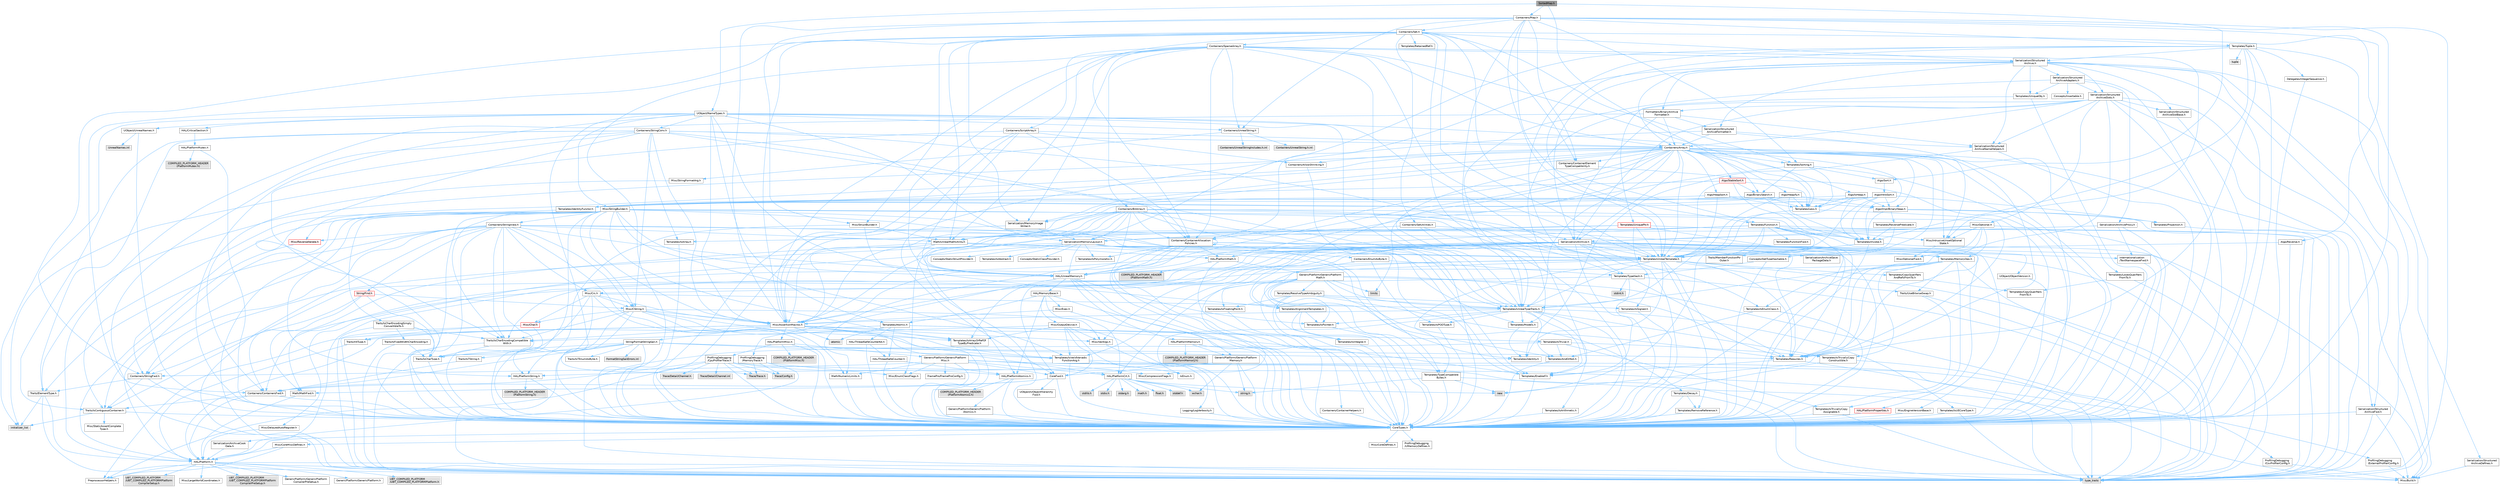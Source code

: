 digraph "SortedMap.h"
{
 // INTERACTIVE_SVG=YES
 // LATEX_PDF_SIZE
  bgcolor="transparent";
  edge [fontname=Helvetica,fontsize=10,labelfontname=Helvetica,labelfontsize=10];
  node [fontname=Helvetica,fontsize=10,shape=box,height=0.2,width=0.4];
  Node1 [id="Node000001",label="SortedMap.h",height=0.2,width=0.4,color="gray40", fillcolor="grey60", style="filled", fontcolor="black",tooltip=" "];
  Node1 -> Node2 [id="edge1_Node000001_Node000002",color="steelblue1",style="solid",tooltip=" "];
  Node2 [id="Node000002",label="Containers/Map.h",height=0.2,width=0.4,color="grey40", fillcolor="white", style="filled",URL="$df/d79/Map_8h.html",tooltip=" "];
  Node2 -> Node3 [id="edge2_Node000002_Node000003",color="steelblue1",style="solid",tooltip=" "];
  Node3 [id="Node000003",label="CoreTypes.h",height=0.2,width=0.4,color="grey40", fillcolor="white", style="filled",URL="$dc/dec/CoreTypes_8h.html",tooltip=" "];
  Node3 -> Node4 [id="edge3_Node000003_Node000004",color="steelblue1",style="solid",tooltip=" "];
  Node4 [id="Node000004",label="HAL/Platform.h",height=0.2,width=0.4,color="grey40", fillcolor="white", style="filled",URL="$d9/dd0/Platform_8h.html",tooltip=" "];
  Node4 -> Node5 [id="edge4_Node000004_Node000005",color="steelblue1",style="solid",tooltip=" "];
  Node5 [id="Node000005",label="Misc/Build.h",height=0.2,width=0.4,color="grey40", fillcolor="white", style="filled",URL="$d3/dbb/Build_8h.html",tooltip=" "];
  Node4 -> Node6 [id="edge5_Node000004_Node000006",color="steelblue1",style="solid",tooltip=" "];
  Node6 [id="Node000006",label="Misc/LargeWorldCoordinates.h",height=0.2,width=0.4,color="grey40", fillcolor="white", style="filled",URL="$d2/dcb/LargeWorldCoordinates_8h.html",tooltip=" "];
  Node4 -> Node7 [id="edge6_Node000004_Node000007",color="steelblue1",style="solid",tooltip=" "];
  Node7 [id="Node000007",label="type_traits",height=0.2,width=0.4,color="grey60", fillcolor="#E0E0E0", style="filled",tooltip=" "];
  Node4 -> Node8 [id="edge7_Node000004_Node000008",color="steelblue1",style="solid",tooltip=" "];
  Node8 [id="Node000008",label="PreprocessorHelpers.h",height=0.2,width=0.4,color="grey40", fillcolor="white", style="filled",URL="$db/ddb/PreprocessorHelpers_8h.html",tooltip=" "];
  Node4 -> Node9 [id="edge8_Node000004_Node000009",color="steelblue1",style="solid",tooltip=" "];
  Node9 [id="Node000009",label="UBT_COMPILED_PLATFORM\l/UBT_COMPILED_PLATFORMPlatform\lCompilerPreSetup.h",height=0.2,width=0.4,color="grey60", fillcolor="#E0E0E0", style="filled",tooltip=" "];
  Node4 -> Node10 [id="edge9_Node000004_Node000010",color="steelblue1",style="solid",tooltip=" "];
  Node10 [id="Node000010",label="GenericPlatform/GenericPlatform\lCompilerPreSetup.h",height=0.2,width=0.4,color="grey40", fillcolor="white", style="filled",URL="$d9/dc8/GenericPlatformCompilerPreSetup_8h.html",tooltip=" "];
  Node4 -> Node11 [id="edge10_Node000004_Node000011",color="steelblue1",style="solid",tooltip=" "];
  Node11 [id="Node000011",label="GenericPlatform/GenericPlatform.h",height=0.2,width=0.4,color="grey40", fillcolor="white", style="filled",URL="$d6/d84/GenericPlatform_8h.html",tooltip=" "];
  Node4 -> Node12 [id="edge11_Node000004_Node000012",color="steelblue1",style="solid",tooltip=" "];
  Node12 [id="Node000012",label="UBT_COMPILED_PLATFORM\l/UBT_COMPILED_PLATFORMPlatform.h",height=0.2,width=0.4,color="grey60", fillcolor="#E0E0E0", style="filled",tooltip=" "];
  Node4 -> Node13 [id="edge12_Node000004_Node000013",color="steelblue1",style="solid",tooltip=" "];
  Node13 [id="Node000013",label="UBT_COMPILED_PLATFORM\l/UBT_COMPILED_PLATFORMPlatform\lCompilerSetup.h",height=0.2,width=0.4,color="grey60", fillcolor="#E0E0E0", style="filled",tooltip=" "];
  Node3 -> Node14 [id="edge13_Node000003_Node000014",color="steelblue1",style="solid",tooltip=" "];
  Node14 [id="Node000014",label="ProfilingDebugging\l/UMemoryDefines.h",height=0.2,width=0.4,color="grey40", fillcolor="white", style="filled",URL="$d2/da2/UMemoryDefines_8h.html",tooltip=" "];
  Node3 -> Node15 [id="edge14_Node000003_Node000015",color="steelblue1",style="solid",tooltip=" "];
  Node15 [id="Node000015",label="Misc/CoreMiscDefines.h",height=0.2,width=0.4,color="grey40", fillcolor="white", style="filled",URL="$da/d38/CoreMiscDefines_8h.html",tooltip=" "];
  Node15 -> Node4 [id="edge15_Node000015_Node000004",color="steelblue1",style="solid",tooltip=" "];
  Node15 -> Node8 [id="edge16_Node000015_Node000008",color="steelblue1",style="solid",tooltip=" "];
  Node3 -> Node16 [id="edge17_Node000003_Node000016",color="steelblue1",style="solid",tooltip=" "];
  Node16 [id="Node000016",label="Misc/CoreDefines.h",height=0.2,width=0.4,color="grey40", fillcolor="white", style="filled",URL="$d3/dd2/CoreDefines_8h.html",tooltip=" "];
  Node2 -> Node17 [id="edge18_Node000002_Node000017",color="steelblue1",style="solid",tooltip=" "];
  Node17 [id="Node000017",label="Algo/Reverse.h",height=0.2,width=0.4,color="grey40", fillcolor="white", style="filled",URL="$d5/d93/Reverse_8h.html",tooltip=" "];
  Node17 -> Node3 [id="edge19_Node000017_Node000003",color="steelblue1",style="solid",tooltip=" "];
  Node17 -> Node18 [id="edge20_Node000017_Node000018",color="steelblue1",style="solid",tooltip=" "];
  Node18 [id="Node000018",label="Templates/UnrealTemplate.h",height=0.2,width=0.4,color="grey40", fillcolor="white", style="filled",URL="$d4/d24/UnrealTemplate_8h.html",tooltip=" "];
  Node18 -> Node3 [id="edge21_Node000018_Node000003",color="steelblue1",style="solid",tooltip=" "];
  Node18 -> Node19 [id="edge22_Node000018_Node000019",color="steelblue1",style="solid",tooltip=" "];
  Node19 [id="Node000019",label="Templates/IsPointer.h",height=0.2,width=0.4,color="grey40", fillcolor="white", style="filled",URL="$d7/d05/IsPointer_8h.html",tooltip=" "];
  Node19 -> Node3 [id="edge23_Node000019_Node000003",color="steelblue1",style="solid",tooltip=" "];
  Node18 -> Node20 [id="edge24_Node000018_Node000020",color="steelblue1",style="solid",tooltip=" "];
  Node20 [id="Node000020",label="HAL/UnrealMemory.h",height=0.2,width=0.4,color="grey40", fillcolor="white", style="filled",URL="$d9/d96/UnrealMemory_8h.html",tooltip=" "];
  Node20 -> Node3 [id="edge25_Node000020_Node000003",color="steelblue1",style="solid",tooltip=" "];
  Node20 -> Node21 [id="edge26_Node000020_Node000021",color="steelblue1",style="solid",tooltip=" "];
  Node21 [id="Node000021",label="GenericPlatform/GenericPlatform\lMemory.h",height=0.2,width=0.4,color="grey40", fillcolor="white", style="filled",URL="$dd/d22/GenericPlatformMemory_8h.html",tooltip=" "];
  Node21 -> Node22 [id="edge27_Node000021_Node000022",color="steelblue1",style="solid",tooltip=" "];
  Node22 [id="Node000022",label="CoreFwd.h",height=0.2,width=0.4,color="grey40", fillcolor="white", style="filled",URL="$d1/d1e/CoreFwd_8h.html",tooltip=" "];
  Node22 -> Node3 [id="edge28_Node000022_Node000003",color="steelblue1",style="solid",tooltip=" "];
  Node22 -> Node23 [id="edge29_Node000022_Node000023",color="steelblue1",style="solid",tooltip=" "];
  Node23 [id="Node000023",label="Containers/ContainersFwd.h",height=0.2,width=0.4,color="grey40", fillcolor="white", style="filled",URL="$d4/d0a/ContainersFwd_8h.html",tooltip=" "];
  Node23 -> Node4 [id="edge30_Node000023_Node000004",color="steelblue1",style="solid",tooltip=" "];
  Node23 -> Node3 [id="edge31_Node000023_Node000003",color="steelblue1",style="solid",tooltip=" "];
  Node23 -> Node24 [id="edge32_Node000023_Node000024",color="steelblue1",style="solid",tooltip=" "];
  Node24 [id="Node000024",label="Traits/IsContiguousContainer.h",height=0.2,width=0.4,color="grey40", fillcolor="white", style="filled",URL="$d5/d3c/IsContiguousContainer_8h.html",tooltip=" "];
  Node24 -> Node3 [id="edge33_Node000024_Node000003",color="steelblue1",style="solid",tooltip=" "];
  Node24 -> Node25 [id="edge34_Node000024_Node000025",color="steelblue1",style="solid",tooltip=" "];
  Node25 [id="Node000025",label="Misc/StaticAssertComplete\lType.h",height=0.2,width=0.4,color="grey40", fillcolor="white", style="filled",URL="$d5/d4e/StaticAssertCompleteType_8h.html",tooltip=" "];
  Node24 -> Node26 [id="edge35_Node000024_Node000026",color="steelblue1",style="solid",tooltip=" "];
  Node26 [id="Node000026",label="initializer_list",height=0.2,width=0.4,color="grey60", fillcolor="#E0E0E0", style="filled",tooltip=" "];
  Node22 -> Node27 [id="edge36_Node000022_Node000027",color="steelblue1",style="solid",tooltip=" "];
  Node27 [id="Node000027",label="Math/MathFwd.h",height=0.2,width=0.4,color="grey40", fillcolor="white", style="filled",URL="$d2/d10/MathFwd_8h.html",tooltip=" "];
  Node27 -> Node4 [id="edge37_Node000027_Node000004",color="steelblue1",style="solid",tooltip=" "];
  Node22 -> Node28 [id="edge38_Node000022_Node000028",color="steelblue1",style="solid",tooltip=" "];
  Node28 [id="Node000028",label="UObject/UObjectHierarchy\lFwd.h",height=0.2,width=0.4,color="grey40", fillcolor="white", style="filled",URL="$d3/d13/UObjectHierarchyFwd_8h.html",tooltip=" "];
  Node21 -> Node3 [id="edge39_Node000021_Node000003",color="steelblue1",style="solid",tooltip=" "];
  Node21 -> Node29 [id="edge40_Node000021_Node000029",color="steelblue1",style="solid",tooltip=" "];
  Node29 [id="Node000029",label="HAL/PlatformString.h",height=0.2,width=0.4,color="grey40", fillcolor="white", style="filled",URL="$db/db5/PlatformString_8h.html",tooltip=" "];
  Node29 -> Node3 [id="edge41_Node000029_Node000003",color="steelblue1",style="solid",tooltip=" "];
  Node29 -> Node30 [id="edge42_Node000029_Node000030",color="steelblue1",style="solid",tooltip=" "];
  Node30 [id="Node000030",label="COMPILED_PLATFORM_HEADER\l(PlatformString.h)",height=0.2,width=0.4,color="grey60", fillcolor="#E0E0E0", style="filled",tooltip=" "];
  Node21 -> Node31 [id="edge43_Node000021_Node000031",color="steelblue1",style="solid",tooltip=" "];
  Node31 [id="Node000031",label="string.h",height=0.2,width=0.4,color="grey60", fillcolor="#E0E0E0", style="filled",tooltip=" "];
  Node21 -> Node32 [id="edge44_Node000021_Node000032",color="steelblue1",style="solid",tooltip=" "];
  Node32 [id="Node000032",label="wchar.h",height=0.2,width=0.4,color="grey60", fillcolor="#E0E0E0", style="filled",tooltip=" "];
  Node20 -> Node33 [id="edge45_Node000020_Node000033",color="steelblue1",style="solid",tooltip=" "];
  Node33 [id="Node000033",label="HAL/MemoryBase.h",height=0.2,width=0.4,color="grey40", fillcolor="white", style="filled",URL="$d6/d9f/MemoryBase_8h.html",tooltip=" "];
  Node33 -> Node3 [id="edge46_Node000033_Node000003",color="steelblue1",style="solid",tooltip=" "];
  Node33 -> Node34 [id="edge47_Node000033_Node000034",color="steelblue1",style="solid",tooltip=" "];
  Node34 [id="Node000034",label="HAL/PlatformAtomics.h",height=0.2,width=0.4,color="grey40", fillcolor="white", style="filled",URL="$d3/d36/PlatformAtomics_8h.html",tooltip=" "];
  Node34 -> Node3 [id="edge48_Node000034_Node000003",color="steelblue1",style="solid",tooltip=" "];
  Node34 -> Node35 [id="edge49_Node000034_Node000035",color="steelblue1",style="solid",tooltip=" "];
  Node35 [id="Node000035",label="GenericPlatform/GenericPlatform\lAtomics.h",height=0.2,width=0.4,color="grey40", fillcolor="white", style="filled",URL="$da/d72/GenericPlatformAtomics_8h.html",tooltip=" "];
  Node35 -> Node3 [id="edge50_Node000035_Node000003",color="steelblue1",style="solid",tooltip=" "];
  Node34 -> Node36 [id="edge51_Node000034_Node000036",color="steelblue1",style="solid",tooltip=" "];
  Node36 [id="Node000036",label="COMPILED_PLATFORM_HEADER\l(PlatformAtomics.h)",height=0.2,width=0.4,color="grey60", fillcolor="#E0E0E0", style="filled",tooltip=" "];
  Node33 -> Node37 [id="edge52_Node000033_Node000037",color="steelblue1",style="solid",tooltip=" "];
  Node37 [id="Node000037",label="HAL/PlatformCrt.h",height=0.2,width=0.4,color="grey40", fillcolor="white", style="filled",URL="$d8/d75/PlatformCrt_8h.html",tooltip=" "];
  Node37 -> Node38 [id="edge53_Node000037_Node000038",color="steelblue1",style="solid",tooltip=" "];
  Node38 [id="Node000038",label="new",height=0.2,width=0.4,color="grey60", fillcolor="#E0E0E0", style="filled",tooltip=" "];
  Node37 -> Node32 [id="edge54_Node000037_Node000032",color="steelblue1",style="solid",tooltip=" "];
  Node37 -> Node39 [id="edge55_Node000037_Node000039",color="steelblue1",style="solid",tooltip=" "];
  Node39 [id="Node000039",label="stddef.h",height=0.2,width=0.4,color="grey60", fillcolor="#E0E0E0", style="filled",tooltip=" "];
  Node37 -> Node40 [id="edge56_Node000037_Node000040",color="steelblue1",style="solid",tooltip=" "];
  Node40 [id="Node000040",label="stdlib.h",height=0.2,width=0.4,color="grey60", fillcolor="#E0E0E0", style="filled",tooltip=" "];
  Node37 -> Node41 [id="edge57_Node000037_Node000041",color="steelblue1",style="solid",tooltip=" "];
  Node41 [id="Node000041",label="stdio.h",height=0.2,width=0.4,color="grey60", fillcolor="#E0E0E0", style="filled",tooltip=" "];
  Node37 -> Node42 [id="edge58_Node000037_Node000042",color="steelblue1",style="solid",tooltip=" "];
  Node42 [id="Node000042",label="stdarg.h",height=0.2,width=0.4,color="grey60", fillcolor="#E0E0E0", style="filled",tooltip=" "];
  Node37 -> Node43 [id="edge59_Node000037_Node000043",color="steelblue1",style="solid",tooltip=" "];
  Node43 [id="Node000043",label="math.h",height=0.2,width=0.4,color="grey60", fillcolor="#E0E0E0", style="filled",tooltip=" "];
  Node37 -> Node44 [id="edge60_Node000037_Node000044",color="steelblue1",style="solid",tooltip=" "];
  Node44 [id="Node000044",label="float.h",height=0.2,width=0.4,color="grey60", fillcolor="#E0E0E0", style="filled",tooltip=" "];
  Node37 -> Node31 [id="edge61_Node000037_Node000031",color="steelblue1",style="solid",tooltip=" "];
  Node33 -> Node45 [id="edge62_Node000033_Node000045",color="steelblue1",style="solid",tooltip=" "];
  Node45 [id="Node000045",label="Misc/Exec.h",height=0.2,width=0.4,color="grey40", fillcolor="white", style="filled",URL="$de/ddb/Exec_8h.html",tooltip=" "];
  Node45 -> Node3 [id="edge63_Node000045_Node000003",color="steelblue1",style="solid",tooltip=" "];
  Node45 -> Node46 [id="edge64_Node000045_Node000046",color="steelblue1",style="solid",tooltip=" "];
  Node46 [id="Node000046",label="Misc/AssertionMacros.h",height=0.2,width=0.4,color="grey40", fillcolor="white", style="filled",URL="$d0/dfa/AssertionMacros_8h.html",tooltip=" "];
  Node46 -> Node3 [id="edge65_Node000046_Node000003",color="steelblue1",style="solid",tooltip=" "];
  Node46 -> Node4 [id="edge66_Node000046_Node000004",color="steelblue1",style="solid",tooltip=" "];
  Node46 -> Node47 [id="edge67_Node000046_Node000047",color="steelblue1",style="solid",tooltip=" "];
  Node47 [id="Node000047",label="HAL/PlatformMisc.h",height=0.2,width=0.4,color="grey40", fillcolor="white", style="filled",URL="$d0/df5/PlatformMisc_8h.html",tooltip=" "];
  Node47 -> Node3 [id="edge68_Node000047_Node000003",color="steelblue1",style="solid",tooltip=" "];
  Node47 -> Node48 [id="edge69_Node000047_Node000048",color="steelblue1",style="solid",tooltip=" "];
  Node48 [id="Node000048",label="GenericPlatform/GenericPlatform\lMisc.h",height=0.2,width=0.4,color="grey40", fillcolor="white", style="filled",URL="$db/d9a/GenericPlatformMisc_8h.html",tooltip=" "];
  Node48 -> Node49 [id="edge70_Node000048_Node000049",color="steelblue1",style="solid",tooltip=" "];
  Node49 [id="Node000049",label="Containers/StringFwd.h",height=0.2,width=0.4,color="grey40", fillcolor="white", style="filled",URL="$df/d37/StringFwd_8h.html",tooltip=" "];
  Node49 -> Node3 [id="edge71_Node000049_Node000003",color="steelblue1",style="solid",tooltip=" "];
  Node49 -> Node50 [id="edge72_Node000049_Node000050",color="steelblue1",style="solid",tooltip=" "];
  Node50 [id="Node000050",label="Traits/ElementType.h",height=0.2,width=0.4,color="grey40", fillcolor="white", style="filled",URL="$d5/d4f/ElementType_8h.html",tooltip=" "];
  Node50 -> Node4 [id="edge73_Node000050_Node000004",color="steelblue1",style="solid",tooltip=" "];
  Node50 -> Node26 [id="edge74_Node000050_Node000026",color="steelblue1",style="solid",tooltip=" "];
  Node50 -> Node7 [id="edge75_Node000050_Node000007",color="steelblue1",style="solid",tooltip=" "];
  Node49 -> Node24 [id="edge76_Node000049_Node000024",color="steelblue1",style="solid",tooltip=" "];
  Node48 -> Node22 [id="edge77_Node000048_Node000022",color="steelblue1",style="solid",tooltip=" "];
  Node48 -> Node3 [id="edge78_Node000048_Node000003",color="steelblue1",style="solid",tooltip=" "];
  Node48 -> Node51 [id="edge79_Node000048_Node000051",color="steelblue1",style="solid",tooltip=" "];
  Node51 [id="Node000051",label="FramePro/FrameProConfig.h",height=0.2,width=0.4,color="grey40", fillcolor="white", style="filled",URL="$d7/d90/FrameProConfig_8h.html",tooltip=" "];
  Node48 -> Node37 [id="edge80_Node000048_Node000037",color="steelblue1",style="solid",tooltip=" "];
  Node48 -> Node52 [id="edge81_Node000048_Node000052",color="steelblue1",style="solid",tooltip=" "];
  Node52 [id="Node000052",label="Math/NumericLimits.h",height=0.2,width=0.4,color="grey40", fillcolor="white", style="filled",URL="$df/d1b/NumericLimits_8h.html",tooltip=" "];
  Node52 -> Node3 [id="edge82_Node000052_Node000003",color="steelblue1",style="solid",tooltip=" "];
  Node48 -> Node53 [id="edge83_Node000048_Node000053",color="steelblue1",style="solid",tooltip=" "];
  Node53 [id="Node000053",label="Misc/CompressionFlags.h",height=0.2,width=0.4,color="grey40", fillcolor="white", style="filled",URL="$d9/d76/CompressionFlags_8h.html",tooltip=" "];
  Node48 -> Node54 [id="edge84_Node000048_Node000054",color="steelblue1",style="solid",tooltip=" "];
  Node54 [id="Node000054",label="Misc/EnumClassFlags.h",height=0.2,width=0.4,color="grey40", fillcolor="white", style="filled",URL="$d8/de7/EnumClassFlags_8h.html",tooltip=" "];
  Node48 -> Node55 [id="edge85_Node000048_Node000055",color="steelblue1",style="solid",tooltip=" "];
  Node55 [id="Node000055",label="ProfilingDebugging\l/CsvProfilerConfig.h",height=0.2,width=0.4,color="grey40", fillcolor="white", style="filled",URL="$d3/d88/CsvProfilerConfig_8h.html",tooltip=" "];
  Node55 -> Node5 [id="edge86_Node000055_Node000005",color="steelblue1",style="solid",tooltip=" "];
  Node48 -> Node56 [id="edge87_Node000048_Node000056",color="steelblue1",style="solid",tooltip=" "];
  Node56 [id="Node000056",label="ProfilingDebugging\l/ExternalProfilerConfig.h",height=0.2,width=0.4,color="grey40", fillcolor="white", style="filled",URL="$d3/dbb/ExternalProfilerConfig_8h.html",tooltip=" "];
  Node56 -> Node5 [id="edge88_Node000056_Node000005",color="steelblue1",style="solid",tooltip=" "];
  Node47 -> Node57 [id="edge89_Node000047_Node000057",color="steelblue1",style="solid",tooltip=" "];
  Node57 [id="Node000057",label="COMPILED_PLATFORM_HEADER\l(PlatformMisc.h)",height=0.2,width=0.4,color="grey60", fillcolor="#E0E0E0", style="filled",tooltip=" "];
  Node47 -> Node58 [id="edge90_Node000047_Node000058",color="steelblue1",style="solid",tooltip=" "];
  Node58 [id="Node000058",label="ProfilingDebugging\l/CpuProfilerTrace.h",height=0.2,width=0.4,color="grey40", fillcolor="white", style="filled",URL="$da/dcb/CpuProfilerTrace_8h.html",tooltip=" "];
  Node58 -> Node3 [id="edge91_Node000058_Node000003",color="steelblue1",style="solid",tooltip=" "];
  Node58 -> Node23 [id="edge92_Node000058_Node000023",color="steelblue1",style="solid",tooltip=" "];
  Node58 -> Node34 [id="edge93_Node000058_Node000034",color="steelblue1",style="solid",tooltip=" "];
  Node58 -> Node8 [id="edge94_Node000058_Node000008",color="steelblue1",style="solid",tooltip=" "];
  Node58 -> Node5 [id="edge95_Node000058_Node000005",color="steelblue1",style="solid",tooltip=" "];
  Node58 -> Node59 [id="edge96_Node000058_Node000059",color="steelblue1",style="solid",tooltip=" "];
  Node59 [id="Node000059",label="Trace/Config.h",height=0.2,width=0.4,color="grey60", fillcolor="#E0E0E0", style="filled",tooltip=" "];
  Node58 -> Node60 [id="edge97_Node000058_Node000060",color="steelblue1",style="solid",tooltip=" "];
  Node60 [id="Node000060",label="Trace/Detail/Channel.h",height=0.2,width=0.4,color="grey60", fillcolor="#E0E0E0", style="filled",tooltip=" "];
  Node58 -> Node61 [id="edge98_Node000058_Node000061",color="steelblue1",style="solid",tooltip=" "];
  Node61 [id="Node000061",label="Trace/Detail/Channel.inl",height=0.2,width=0.4,color="grey60", fillcolor="#E0E0E0", style="filled",tooltip=" "];
  Node58 -> Node62 [id="edge99_Node000058_Node000062",color="steelblue1",style="solid",tooltip=" "];
  Node62 [id="Node000062",label="Trace/Trace.h",height=0.2,width=0.4,color="grey60", fillcolor="#E0E0E0", style="filled",tooltip=" "];
  Node46 -> Node8 [id="edge100_Node000046_Node000008",color="steelblue1",style="solid",tooltip=" "];
  Node46 -> Node63 [id="edge101_Node000046_Node000063",color="steelblue1",style="solid",tooltip=" "];
  Node63 [id="Node000063",label="Templates/EnableIf.h",height=0.2,width=0.4,color="grey40", fillcolor="white", style="filled",URL="$d7/d60/EnableIf_8h.html",tooltip=" "];
  Node63 -> Node3 [id="edge102_Node000063_Node000003",color="steelblue1",style="solid",tooltip=" "];
  Node46 -> Node64 [id="edge103_Node000046_Node000064",color="steelblue1",style="solid",tooltip=" "];
  Node64 [id="Node000064",label="Templates/IsArrayOrRefOf\lTypeByPredicate.h",height=0.2,width=0.4,color="grey40", fillcolor="white", style="filled",URL="$d6/da1/IsArrayOrRefOfTypeByPredicate_8h.html",tooltip=" "];
  Node64 -> Node3 [id="edge104_Node000064_Node000003",color="steelblue1",style="solid",tooltip=" "];
  Node46 -> Node65 [id="edge105_Node000046_Node000065",color="steelblue1",style="solid",tooltip=" "];
  Node65 [id="Node000065",label="Templates/IsValidVariadic\lFunctionArg.h",height=0.2,width=0.4,color="grey40", fillcolor="white", style="filled",URL="$d0/dc8/IsValidVariadicFunctionArg_8h.html",tooltip=" "];
  Node65 -> Node3 [id="edge106_Node000065_Node000003",color="steelblue1",style="solid",tooltip=" "];
  Node65 -> Node66 [id="edge107_Node000065_Node000066",color="steelblue1",style="solid",tooltip=" "];
  Node66 [id="Node000066",label="IsEnum.h",height=0.2,width=0.4,color="grey40", fillcolor="white", style="filled",URL="$d4/de5/IsEnum_8h.html",tooltip=" "];
  Node65 -> Node7 [id="edge108_Node000065_Node000007",color="steelblue1",style="solid",tooltip=" "];
  Node46 -> Node67 [id="edge109_Node000046_Node000067",color="steelblue1",style="solid",tooltip=" "];
  Node67 [id="Node000067",label="Traits/IsCharEncodingCompatible\lWith.h",height=0.2,width=0.4,color="grey40", fillcolor="white", style="filled",URL="$df/dd1/IsCharEncodingCompatibleWith_8h.html",tooltip=" "];
  Node67 -> Node7 [id="edge110_Node000067_Node000007",color="steelblue1",style="solid",tooltip=" "];
  Node67 -> Node68 [id="edge111_Node000067_Node000068",color="steelblue1",style="solid",tooltip=" "];
  Node68 [id="Node000068",label="Traits/IsCharType.h",height=0.2,width=0.4,color="grey40", fillcolor="white", style="filled",URL="$db/d51/IsCharType_8h.html",tooltip=" "];
  Node68 -> Node3 [id="edge112_Node000068_Node000003",color="steelblue1",style="solid",tooltip=" "];
  Node46 -> Node69 [id="edge113_Node000046_Node000069",color="steelblue1",style="solid",tooltip=" "];
  Node69 [id="Node000069",label="Misc/VarArgs.h",height=0.2,width=0.4,color="grey40", fillcolor="white", style="filled",URL="$d5/d6f/VarArgs_8h.html",tooltip=" "];
  Node69 -> Node3 [id="edge114_Node000069_Node000003",color="steelblue1",style="solid",tooltip=" "];
  Node46 -> Node70 [id="edge115_Node000046_Node000070",color="steelblue1",style="solid",tooltip=" "];
  Node70 [id="Node000070",label="String/FormatStringSan.h",height=0.2,width=0.4,color="grey40", fillcolor="white", style="filled",URL="$d3/d8b/FormatStringSan_8h.html",tooltip=" "];
  Node70 -> Node7 [id="edge116_Node000070_Node000007",color="steelblue1",style="solid",tooltip=" "];
  Node70 -> Node3 [id="edge117_Node000070_Node000003",color="steelblue1",style="solid",tooltip=" "];
  Node70 -> Node71 [id="edge118_Node000070_Node000071",color="steelblue1",style="solid",tooltip=" "];
  Node71 [id="Node000071",label="Templates/Requires.h",height=0.2,width=0.4,color="grey40", fillcolor="white", style="filled",URL="$dc/d96/Requires_8h.html",tooltip=" "];
  Node71 -> Node63 [id="edge119_Node000071_Node000063",color="steelblue1",style="solid",tooltip=" "];
  Node71 -> Node7 [id="edge120_Node000071_Node000007",color="steelblue1",style="solid",tooltip=" "];
  Node70 -> Node72 [id="edge121_Node000070_Node000072",color="steelblue1",style="solid",tooltip=" "];
  Node72 [id="Node000072",label="Templates/Identity.h",height=0.2,width=0.4,color="grey40", fillcolor="white", style="filled",URL="$d0/dd5/Identity_8h.html",tooltip=" "];
  Node70 -> Node65 [id="edge122_Node000070_Node000065",color="steelblue1",style="solid",tooltip=" "];
  Node70 -> Node68 [id="edge123_Node000070_Node000068",color="steelblue1",style="solid",tooltip=" "];
  Node70 -> Node73 [id="edge124_Node000070_Node000073",color="steelblue1",style="solid",tooltip=" "];
  Node73 [id="Node000073",label="Traits/IsTEnumAsByte.h",height=0.2,width=0.4,color="grey40", fillcolor="white", style="filled",URL="$d1/de6/IsTEnumAsByte_8h.html",tooltip=" "];
  Node70 -> Node74 [id="edge125_Node000070_Node000074",color="steelblue1",style="solid",tooltip=" "];
  Node74 [id="Node000074",label="Traits/IsTString.h",height=0.2,width=0.4,color="grey40", fillcolor="white", style="filled",URL="$d0/df8/IsTString_8h.html",tooltip=" "];
  Node74 -> Node23 [id="edge126_Node000074_Node000023",color="steelblue1",style="solid",tooltip=" "];
  Node70 -> Node23 [id="edge127_Node000070_Node000023",color="steelblue1",style="solid",tooltip=" "];
  Node70 -> Node75 [id="edge128_Node000070_Node000075",color="steelblue1",style="solid",tooltip=" "];
  Node75 [id="Node000075",label="FormatStringSanErrors.inl",height=0.2,width=0.4,color="grey60", fillcolor="#E0E0E0", style="filled",tooltip=" "];
  Node46 -> Node76 [id="edge129_Node000046_Node000076",color="steelblue1",style="solid",tooltip=" "];
  Node76 [id="Node000076",label="atomic",height=0.2,width=0.4,color="grey60", fillcolor="#E0E0E0", style="filled",tooltip=" "];
  Node33 -> Node77 [id="edge130_Node000033_Node000077",color="steelblue1",style="solid",tooltip=" "];
  Node77 [id="Node000077",label="Misc/OutputDevice.h",height=0.2,width=0.4,color="grey40", fillcolor="white", style="filled",URL="$d7/d32/OutputDevice_8h.html",tooltip=" "];
  Node77 -> Node22 [id="edge131_Node000077_Node000022",color="steelblue1",style="solid",tooltip=" "];
  Node77 -> Node3 [id="edge132_Node000077_Node000003",color="steelblue1",style="solid",tooltip=" "];
  Node77 -> Node78 [id="edge133_Node000077_Node000078",color="steelblue1",style="solid",tooltip=" "];
  Node78 [id="Node000078",label="Logging/LogVerbosity.h",height=0.2,width=0.4,color="grey40", fillcolor="white", style="filled",URL="$d2/d8f/LogVerbosity_8h.html",tooltip=" "];
  Node78 -> Node3 [id="edge134_Node000078_Node000003",color="steelblue1",style="solid",tooltip=" "];
  Node77 -> Node69 [id="edge135_Node000077_Node000069",color="steelblue1",style="solid",tooltip=" "];
  Node77 -> Node64 [id="edge136_Node000077_Node000064",color="steelblue1",style="solid",tooltip=" "];
  Node77 -> Node65 [id="edge137_Node000077_Node000065",color="steelblue1",style="solid",tooltip=" "];
  Node77 -> Node67 [id="edge138_Node000077_Node000067",color="steelblue1",style="solid",tooltip=" "];
  Node33 -> Node79 [id="edge139_Node000033_Node000079",color="steelblue1",style="solid",tooltip=" "];
  Node79 [id="Node000079",label="Templates/Atomic.h",height=0.2,width=0.4,color="grey40", fillcolor="white", style="filled",URL="$d3/d91/Atomic_8h.html",tooltip=" "];
  Node79 -> Node80 [id="edge140_Node000079_Node000080",color="steelblue1",style="solid",tooltip=" "];
  Node80 [id="Node000080",label="HAL/ThreadSafeCounter.h",height=0.2,width=0.4,color="grey40", fillcolor="white", style="filled",URL="$dc/dc9/ThreadSafeCounter_8h.html",tooltip=" "];
  Node80 -> Node3 [id="edge141_Node000080_Node000003",color="steelblue1",style="solid",tooltip=" "];
  Node80 -> Node34 [id="edge142_Node000080_Node000034",color="steelblue1",style="solid",tooltip=" "];
  Node79 -> Node81 [id="edge143_Node000079_Node000081",color="steelblue1",style="solid",tooltip=" "];
  Node81 [id="Node000081",label="HAL/ThreadSafeCounter64.h",height=0.2,width=0.4,color="grey40", fillcolor="white", style="filled",URL="$d0/d12/ThreadSafeCounter64_8h.html",tooltip=" "];
  Node81 -> Node3 [id="edge144_Node000081_Node000003",color="steelblue1",style="solid",tooltip=" "];
  Node81 -> Node80 [id="edge145_Node000081_Node000080",color="steelblue1",style="solid",tooltip=" "];
  Node79 -> Node82 [id="edge146_Node000079_Node000082",color="steelblue1",style="solid",tooltip=" "];
  Node82 [id="Node000082",label="Templates/IsIntegral.h",height=0.2,width=0.4,color="grey40", fillcolor="white", style="filled",URL="$da/d64/IsIntegral_8h.html",tooltip=" "];
  Node82 -> Node3 [id="edge147_Node000082_Node000003",color="steelblue1",style="solid",tooltip=" "];
  Node79 -> Node83 [id="edge148_Node000079_Node000083",color="steelblue1",style="solid",tooltip=" "];
  Node83 [id="Node000083",label="Templates/IsTrivial.h",height=0.2,width=0.4,color="grey40", fillcolor="white", style="filled",URL="$da/d4c/IsTrivial_8h.html",tooltip=" "];
  Node83 -> Node84 [id="edge149_Node000083_Node000084",color="steelblue1",style="solid",tooltip=" "];
  Node84 [id="Node000084",label="Templates/AndOrNot.h",height=0.2,width=0.4,color="grey40", fillcolor="white", style="filled",URL="$db/d0a/AndOrNot_8h.html",tooltip=" "];
  Node84 -> Node3 [id="edge150_Node000084_Node000003",color="steelblue1",style="solid",tooltip=" "];
  Node83 -> Node85 [id="edge151_Node000083_Node000085",color="steelblue1",style="solid",tooltip=" "];
  Node85 [id="Node000085",label="Templates/IsTriviallyCopy\lConstructible.h",height=0.2,width=0.4,color="grey40", fillcolor="white", style="filled",URL="$d3/d78/IsTriviallyCopyConstructible_8h.html",tooltip=" "];
  Node85 -> Node3 [id="edge152_Node000085_Node000003",color="steelblue1",style="solid",tooltip=" "];
  Node85 -> Node7 [id="edge153_Node000085_Node000007",color="steelblue1",style="solid",tooltip=" "];
  Node83 -> Node86 [id="edge154_Node000083_Node000086",color="steelblue1",style="solid",tooltip=" "];
  Node86 [id="Node000086",label="Templates/IsTriviallyCopy\lAssignable.h",height=0.2,width=0.4,color="grey40", fillcolor="white", style="filled",URL="$d2/df2/IsTriviallyCopyAssignable_8h.html",tooltip=" "];
  Node86 -> Node3 [id="edge155_Node000086_Node000003",color="steelblue1",style="solid",tooltip=" "];
  Node86 -> Node7 [id="edge156_Node000086_Node000007",color="steelblue1",style="solid",tooltip=" "];
  Node83 -> Node7 [id="edge157_Node000083_Node000007",color="steelblue1",style="solid",tooltip=" "];
  Node79 -> Node87 [id="edge158_Node000079_Node000087",color="steelblue1",style="solid",tooltip=" "];
  Node87 [id="Node000087",label="Traits/IntType.h",height=0.2,width=0.4,color="grey40", fillcolor="white", style="filled",URL="$d7/deb/IntType_8h.html",tooltip=" "];
  Node87 -> Node4 [id="edge159_Node000087_Node000004",color="steelblue1",style="solid",tooltip=" "];
  Node79 -> Node76 [id="edge160_Node000079_Node000076",color="steelblue1",style="solid",tooltip=" "];
  Node20 -> Node88 [id="edge161_Node000020_Node000088",color="steelblue1",style="solid",tooltip=" "];
  Node88 [id="Node000088",label="HAL/PlatformMemory.h",height=0.2,width=0.4,color="grey40", fillcolor="white", style="filled",URL="$de/d68/PlatformMemory_8h.html",tooltip=" "];
  Node88 -> Node3 [id="edge162_Node000088_Node000003",color="steelblue1",style="solid",tooltip=" "];
  Node88 -> Node21 [id="edge163_Node000088_Node000021",color="steelblue1",style="solid",tooltip=" "];
  Node88 -> Node89 [id="edge164_Node000088_Node000089",color="steelblue1",style="solid",tooltip=" "];
  Node89 [id="Node000089",label="COMPILED_PLATFORM_HEADER\l(PlatformMemory.h)",height=0.2,width=0.4,color="grey60", fillcolor="#E0E0E0", style="filled",tooltip=" "];
  Node20 -> Node90 [id="edge165_Node000020_Node000090",color="steelblue1",style="solid",tooltip=" "];
  Node90 [id="Node000090",label="ProfilingDebugging\l/MemoryTrace.h",height=0.2,width=0.4,color="grey40", fillcolor="white", style="filled",URL="$da/dd7/MemoryTrace_8h.html",tooltip=" "];
  Node90 -> Node4 [id="edge166_Node000090_Node000004",color="steelblue1",style="solid",tooltip=" "];
  Node90 -> Node54 [id="edge167_Node000090_Node000054",color="steelblue1",style="solid",tooltip=" "];
  Node90 -> Node59 [id="edge168_Node000090_Node000059",color="steelblue1",style="solid",tooltip=" "];
  Node90 -> Node62 [id="edge169_Node000090_Node000062",color="steelblue1",style="solid",tooltip=" "];
  Node20 -> Node19 [id="edge170_Node000020_Node000019",color="steelblue1",style="solid",tooltip=" "];
  Node18 -> Node91 [id="edge171_Node000018_Node000091",color="steelblue1",style="solid",tooltip=" "];
  Node91 [id="Node000091",label="Templates/CopyQualifiers\lAndRefsFromTo.h",height=0.2,width=0.4,color="grey40", fillcolor="white", style="filled",URL="$d3/db3/CopyQualifiersAndRefsFromTo_8h.html",tooltip=" "];
  Node91 -> Node92 [id="edge172_Node000091_Node000092",color="steelblue1",style="solid",tooltip=" "];
  Node92 [id="Node000092",label="Templates/CopyQualifiers\lFromTo.h",height=0.2,width=0.4,color="grey40", fillcolor="white", style="filled",URL="$d5/db4/CopyQualifiersFromTo_8h.html",tooltip=" "];
  Node18 -> Node93 [id="edge173_Node000018_Node000093",color="steelblue1",style="solid",tooltip=" "];
  Node93 [id="Node000093",label="Templates/UnrealTypeTraits.h",height=0.2,width=0.4,color="grey40", fillcolor="white", style="filled",URL="$d2/d2d/UnrealTypeTraits_8h.html",tooltip=" "];
  Node93 -> Node3 [id="edge174_Node000093_Node000003",color="steelblue1",style="solid",tooltip=" "];
  Node93 -> Node19 [id="edge175_Node000093_Node000019",color="steelblue1",style="solid",tooltip=" "];
  Node93 -> Node46 [id="edge176_Node000093_Node000046",color="steelblue1",style="solid",tooltip=" "];
  Node93 -> Node84 [id="edge177_Node000093_Node000084",color="steelblue1",style="solid",tooltip=" "];
  Node93 -> Node63 [id="edge178_Node000093_Node000063",color="steelblue1",style="solid",tooltip=" "];
  Node93 -> Node94 [id="edge179_Node000093_Node000094",color="steelblue1",style="solid",tooltip=" "];
  Node94 [id="Node000094",label="Templates/IsArithmetic.h",height=0.2,width=0.4,color="grey40", fillcolor="white", style="filled",URL="$d2/d5d/IsArithmetic_8h.html",tooltip=" "];
  Node94 -> Node3 [id="edge180_Node000094_Node000003",color="steelblue1",style="solid",tooltip=" "];
  Node93 -> Node66 [id="edge181_Node000093_Node000066",color="steelblue1",style="solid",tooltip=" "];
  Node93 -> Node95 [id="edge182_Node000093_Node000095",color="steelblue1",style="solid",tooltip=" "];
  Node95 [id="Node000095",label="Templates/Models.h",height=0.2,width=0.4,color="grey40", fillcolor="white", style="filled",URL="$d3/d0c/Models_8h.html",tooltip=" "];
  Node95 -> Node72 [id="edge183_Node000095_Node000072",color="steelblue1",style="solid",tooltip=" "];
  Node93 -> Node96 [id="edge184_Node000093_Node000096",color="steelblue1",style="solid",tooltip=" "];
  Node96 [id="Node000096",label="Templates/IsPODType.h",height=0.2,width=0.4,color="grey40", fillcolor="white", style="filled",URL="$d7/db1/IsPODType_8h.html",tooltip=" "];
  Node96 -> Node3 [id="edge185_Node000096_Node000003",color="steelblue1",style="solid",tooltip=" "];
  Node93 -> Node97 [id="edge186_Node000093_Node000097",color="steelblue1",style="solid",tooltip=" "];
  Node97 [id="Node000097",label="Templates/IsUECoreType.h",height=0.2,width=0.4,color="grey40", fillcolor="white", style="filled",URL="$d1/db8/IsUECoreType_8h.html",tooltip=" "];
  Node97 -> Node3 [id="edge187_Node000097_Node000003",color="steelblue1",style="solid",tooltip=" "];
  Node97 -> Node7 [id="edge188_Node000097_Node000007",color="steelblue1",style="solid",tooltip=" "];
  Node93 -> Node85 [id="edge189_Node000093_Node000085",color="steelblue1",style="solid",tooltip=" "];
  Node18 -> Node98 [id="edge190_Node000018_Node000098",color="steelblue1",style="solid",tooltip=" "];
  Node98 [id="Node000098",label="Templates/RemoveReference.h",height=0.2,width=0.4,color="grey40", fillcolor="white", style="filled",URL="$da/dbe/RemoveReference_8h.html",tooltip=" "];
  Node98 -> Node3 [id="edge191_Node000098_Node000003",color="steelblue1",style="solid",tooltip=" "];
  Node18 -> Node71 [id="edge192_Node000018_Node000071",color="steelblue1",style="solid",tooltip=" "];
  Node18 -> Node99 [id="edge193_Node000018_Node000099",color="steelblue1",style="solid",tooltip=" "];
  Node99 [id="Node000099",label="Templates/TypeCompatible\lBytes.h",height=0.2,width=0.4,color="grey40", fillcolor="white", style="filled",URL="$df/d0a/TypeCompatibleBytes_8h.html",tooltip=" "];
  Node99 -> Node3 [id="edge194_Node000099_Node000003",color="steelblue1",style="solid",tooltip=" "];
  Node99 -> Node31 [id="edge195_Node000099_Node000031",color="steelblue1",style="solid",tooltip=" "];
  Node99 -> Node38 [id="edge196_Node000099_Node000038",color="steelblue1",style="solid",tooltip=" "];
  Node99 -> Node7 [id="edge197_Node000099_Node000007",color="steelblue1",style="solid",tooltip=" "];
  Node18 -> Node72 [id="edge198_Node000018_Node000072",color="steelblue1",style="solid",tooltip=" "];
  Node18 -> Node24 [id="edge199_Node000018_Node000024",color="steelblue1",style="solid",tooltip=" "];
  Node18 -> Node100 [id="edge200_Node000018_Node000100",color="steelblue1",style="solid",tooltip=" "];
  Node100 [id="Node000100",label="Traits/UseBitwiseSwap.h",height=0.2,width=0.4,color="grey40", fillcolor="white", style="filled",URL="$db/df3/UseBitwiseSwap_8h.html",tooltip=" "];
  Node100 -> Node3 [id="edge201_Node000100_Node000003",color="steelblue1",style="solid",tooltip=" "];
  Node100 -> Node7 [id="edge202_Node000100_Node000007",color="steelblue1",style="solid",tooltip=" "];
  Node18 -> Node7 [id="edge203_Node000018_Node000007",color="steelblue1",style="solid",tooltip=" "];
  Node2 -> Node101 [id="edge204_Node000002_Node000101",color="steelblue1",style="solid",tooltip=" "];
  Node101 [id="Node000101",label="Containers/ContainerElement\lTypeCompatibility.h",height=0.2,width=0.4,color="grey40", fillcolor="white", style="filled",URL="$df/ddf/ContainerElementTypeCompatibility_8h.html",tooltip=" "];
  Node101 -> Node3 [id="edge205_Node000101_Node000003",color="steelblue1",style="solid",tooltip=" "];
  Node101 -> Node93 [id="edge206_Node000101_Node000093",color="steelblue1",style="solid",tooltip=" "];
  Node2 -> Node102 [id="edge207_Node000002_Node000102",color="steelblue1",style="solid",tooltip=" "];
  Node102 [id="Node000102",label="Containers/Set.h",height=0.2,width=0.4,color="grey40", fillcolor="white", style="filled",URL="$d4/d45/Set_8h.html",tooltip=" "];
  Node102 -> Node103 [id="edge208_Node000102_Node000103",color="steelblue1",style="solid",tooltip=" "];
  Node103 [id="Node000103",label="Containers/ContainerAllocation\lPolicies.h",height=0.2,width=0.4,color="grey40", fillcolor="white", style="filled",URL="$d7/dff/ContainerAllocationPolicies_8h.html",tooltip=" "];
  Node103 -> Node3 [id="edge209_Node000103_Node000003",color="steelblue1",style="solid",tooltip=" "];
  Node103 -> Node104 [id="edge210_Node000103_Node000104",color="steelblue1",style="solid",tooltip=" "];
  Node104 [id="Node000104",label="Containers/ContainerHelpers.h",height=0.2,width=0.4,color="grey40", fillcolor="white", style="filled",URL="$d7/d33/ContainerHelpers_8h.html",tooltip=" "];
  Node104 -> Node3 [id="edge211_Node000104_Node000003",color="steelblue1",style="solid",tooltip=" "];
  Node103 -> Node103 [id="edge212_Node000103_Node000103",color="steelblue1",style="solid",tooltip=" "];
  Node103 -> Node105 [id="edge213_Node000103_Node000105",color="steelblue1",style="solid",tooltip=" "];
  Node105 [id="Node000105",label="HAL/PlatformMath.h",height=0.2,width=0.4,color="grey40", fillcolor="white", style="filled",URL="$dc/d53/PlatformMath_8h.html",tooltip=" "];
  Node105 -> Node3 [id="edge214_Node000105_Node000003",color="steelblue1",style="solid",tooltip=" "];
  Node105 -> Node106 [id="edge215_Node000105_Node000106",color="steelblue1",style="solid",tooltip=" "];
  Node106 [id="Node000106",label="GenericPlatform/GenericPlatform\lMath.h",height=0.2,width=0.4,color="grey40", fillcolor="white", style="filled",URL="$d5/d79/GenericPlatformMath_8h.html",tooltip=" "];
  Node106 -> Node3 [id="edge216_Node000106_Node000003",color="steelblue1",style="solid",tooltip=" "];
  Node106 -> Node23 [id="edge217_Node000106_Node000023",color="steelblue1",style="solid",tooltip=" "];
  Node106 -> Node37 [id="edge218_Node000106_Node000037",color="steelblue1",style="solid",tooltip=" "];
  Node106 -> Node84 [id="edge219_Node000106_Node000084",color="steelblue1",style="solid",tooltip=" "];
  Node106 -> Node107 [id="edge220_Node000106_Node000107",color="steelblue1",style="solid",tooltip=" "];
  Node107 [id="Node000107",label="Templates/Decay.h",height=0.2,width=0.4,color="grey40", fillcolor="white", style="filled",URL="$dd/d0f/Decay_8h.html",tooltip=" "];
  Node107 -> Node3 [id="edge221_Node000107_Node000003",color="steelblue1",style="solid",tooltip=" "];
  Node107 -> Node98 [id="edge222_Node000107_Node000098",color="steelblue1",style="solid",tooltip=" "];
  Node107 -> Node7 [id="edge223_Node000107_Node000007",color="steelblue1",style="solid",tooltip=" "];
  Node106 -> Node108 [id="edge224_Node000106_Node000108",color="steelblue1",style="solid",tooltip=" "];
  Node108 [id="Node000108",label="Templates/IsFloatingPoint.h",height=0.2,width=0.4,color="grey40", fillcolor="white", style="filled",URL="$d3/d11/IsFloatingPoint_8h.html",tooltip=" "];
  Node108 -> Node3 [id="edge225_Node000108_Node000003",color="steelblue1",style="solid",tooltip=" "];
  Node106 -> Node93 [id="edge226_Node000106_Node000093",color="steelblue1",style="solid",tooltip=" "];
  Node106 -> Node71 [id="edge227_Node000106_Node000071",color="steelblue1",style="solid",tooltip=" "];
  Node106 -> Node109 [id="edge228_Node000106_Node000109",color="steelblue1",style="solid",tooltip=" "];
  Node109 [id="Node000109",label="Templates/ResolveTypeAmbiguity.h",height=0.2,width=0.4,color="grey40", fillcolor="white", style="filled",URL="$df/d1f/ResolveTypeAmbiguity_8h.html",tooltip=" "];
  Node109 -> Node3 [id="edge229_Node000109_Node000003",color="steelblue1",style="solid",tooltip=" "];
  Node109 -> Node108 [id="edge230_Node000109_Node000108",color="steelblue1",style="solid",tooltip=" "];
  Node109 -> Node93 [id="edge231_Node000109_Node000093",color="steelblue1",style="solid",tooltip=" "];
  Node109 -> Node110 [id="edge232_Node000109_Node000110",color="steelblue1",style="solid",tooltip=" "];
  Node110 [id="Node000110",label="Templates/IsSigned.h",height=0.2,width=0.4,color="grey40", fillcolor="white", style="filled",URL="$d8/dd8/IsSigned_8h.html",tooltip=" "];
  Node110 -> Node3 [id="edge233_Node000110_Node000003",color="steelblue1",style="solid",tooltip=" "];
  Node109 -> Node82 [id="edge234_Node000109_Node000082",color="steelblue1",style="solid",tooltip=" "];
  Node109 -> Node71 [id="edge235_Node000109_Node000071",color="steelblue1",style="solid",tooltip=" "];
  Node106 -> Node99 [id="edge236_Node000106_Node000099",color="steelblue1",style="solid",tooltip=" "];
  Node106 -> Node111 [id="edge237_Node000106_Node000111",color="steelblue1",style="solid",tooltip=" "];
  Node111 [id="Node000111",label="limits",height=0.2,width=0.4,color="grey60", fillcolor="#E0E0E0", style="filled",tooltip=" "];
  Node106 -> Node7 [id="edge238_Node000106_Node000007",color="steelblue1",style="solid",tooltip=" "];
  Node105 -> Node112 [id="edge239_Node000105_Node000112",color="steelblue1",style="solid",tooltip=" "];
  Node112 [id="Node000112",label="COMPILED_PLATFORM_HEADER\l(PlatformMath.h)",height=0.2,width=0.4,color="grey60", fillcolor="#E0E0E0", style="filled",tooltip=" "];
  Node103 -> Node20 [id="edge240_Node000103_Node000020",color="steelblue1",style="solid",tooltip=" "];
  Node103 -> Node52 [id="edge241_Node000103_Node000052",color="steelblue1",style="solid",tooltip=" "];
  Node103 -> Node46 [id="edge242_Node000103_Node000046",color="steelblue1",style="solid",tooltip=" "];
  Node103 -> Node113 [id="edge243_Node000103_Node000113",color="steelblue1",style="solid",tooltip=" "];
  Node113 [id="Node000113",label="Templates/IsPolymorphic.h",height=0.2,width=0.4,color="grey40", fillcolor="white", style="filled",URL="$dc/d20/IsPolymorphic_8h.html",tooltip=" "];
  Node103 -> Node114 [id="edge244_Node000103_Node000114",color="steelblue1",style="solid",tooltip=" "];
  Node114 [id="Node000114",label="Templates/MemoryOps.h",height=0.2,width=0.4,color="grey40", fillcolor="white", style="filled",URL="$db/dea/MemoryOps_8h.html",tooltip=" "];
  Node114 -> Node3 [id="edge245_Node000114_Node000003",color="steelblue1",style="solid",tooltip=" "];
  Node114 -> Node20 [id="edge246_Node000114_Node000020",color="steelblue1",style="solid",tooltip=" "];
  Node114 -> Node86 [id="edge247_Node000114_Node000086",color="steelblue1",style="solid",tooltip=" "];
  Node114 -> Node85 [id="edge248_Node000114_Node000085",color="steelblue1",style="solid",tooltip=" "];
  Node114 -> Node71 [id="edge249_Node000114_Node000071",color="steelblue1",style="solid",tooltip=" "];
  Node114 -> Node93 [id="edge250_Node000114_Node000093",color="steelblue1",style="solid",tooltip=" "];
  Node114 -> Node100 [id="edge251_Node000114_Node000100",color="steelblue1",style="solid",tooltip=" "];
  Node114 -> Node38 [id="edge252_Node000114_Node000038",color="steelblue1",style="solid",tooltip=" "];
  Node114 -> Node7 [id="edge253_Node000114_Node000007",color="steelblue1",style="solid",tooltip=" "];
  Node103 -> Node99 [id="edge254_Node000103_Node000099",color="steelblue1",style="solid",tooltip=" "];
  Node103 -> Node7 [id="edge255_Node000103_Node000007",color="steelblue1",style="solid",tooltip=" "];
  Node102 -> Node101 [id="edge256_Node000102_Node000101",color="steelblue1",style="solid",tooltip=" "];
  Node102 -> Node115 [id="edge257_Node000102_Node000115",color="steelblue1",style="solid",tooltip=" "];
  Node115 [id="Node000115",label="Containers/SetUtilities.h",height=0.2,width=0.4,color="grey40", fillcolor="white", style="filled",URL="$dc/de5/SetUtilities_8h.html",tooltip=" "];
  Node115 -> Node3 [id="edge258_Node000115_Node000003",color="steelblue1",style="solid",tooltip=" "];
  Node115 -> Node116 [id="edge259_Node000115_Node000116",color="steelblue1",style="solid",tooltip=" "];
  Node116 [id="Node000116",label="Serialization/MemoryLayout.h",height=0.2,width=0.4,color="grey40", fillcolor="white", style="filled",URL="$d7/d66/MemoryLayout_8h.html",tooltip=" "];
  Node116 -> Node117 [id="edge260_Node000116_Node000117",color="steelblue1",style="solid",tooltip=" "];
  Node117 [id="Node000117",label="Concepts/StaticClassProvider.h",height=0.2,width=0.4,color="grey40", fillcolor="white", style="filled",URL="$dd/d83/StaticClassProvider_8h.html",tooltip=" "];
  Node116 -> Node118 [id="edge261_Node000116_Node000118",color="steelblue1",style="solid",tooltip=" "];
  Node118 [id="Node000118",label="Concepts/StaticStructProvider.h",height=0.2,width=0.4,color="grey40", fillcolor="white", style="filled",URL="$d5/d77/StaticStructProvider_8h.html",tooltip=" "];
  Node116 -> Node119 [id="edge262_Node000116_Node000119",color="steelblue1",style="solid",tooltip=" "];
  Node119 [id="Node000119",label="Containers/EnumAsByte.h",height=0.2,width=0.4,color="grey40", fillcolor="white", style="filled",URL="$d6/d9a/EnumAsByte_8h.html",tooltip=" "];
  Node119 -> Node3 [id="edge263_Node000119_Node000003",color="steelblue1",style="solid",tooltip=" "];
  Node119 -> Node96 [id="edge264_Node000119_Node000096",color="steelblue1",style="solid",tooltip=" "];
  Node119 -> Node120 [id="edge265_Node000119_Node000120",color="steelblue1",style="solid",tooltip=" "];
  Node120 [id="Node000120",label="Templates/TypeHash.h",height=0.2,width=0.4,color="grey40", fillcolor="white", style="filled",URL="$d1/d62/TypeHash_8h.html",tooltip=" "];
  Node120 -> Node3 [id="edge266_Node000120_Node000003",color="steelblue1",style="solid",tooltip=" "];
  Node120 -> Node71 [id="edge267_Node000120_Node000071",color="steelblue1",style="solid",tooltip=" "];
  Node120 -> Node121 [id="edge268_Node000120_Node000121",color="steelblue1",style="solid",tooltip=" "];
  Node121 [id="Node000121",label="Misc/Crc.h",height=0.2,width=0.4,color="grey40", fillcolor="white", style="filled",URL="$d4/dd2/Crc_8h.html",tooltip=" "];
  Node121 -> Node3 [id="edge269_Node000121_Node000003",color="steelblue1",style="solid",tooltip=" "];
  Node121 -> Node29 [id="edge270_Node000121_Node000029",color="steelblue1",style="solid",tooltip=" "];
  Node121 -> Node46 [id="edge271_Node000121_Node000046",color="steelblue1",style="solid",tooltip=" "];
  Node121 -> Node122 [id="edge272_Node000121_Node000122",color="steelblue1",style="solid",tooltip=" "];
  Node122 [id="Node000122",label="Misc/CString.h",height=0.2,width=0.4,color="grey40", fillcolor="white", style="filled",URL="$d2/d49/CString_8h.html",tooltip=" "];
  Node122 -> Node3 [id="edge273_Node000122_Node000003",color="steelblue1",style="solid",tooltip=" "];
  Node122 -> Node37 [id="edge274_Node000122_Node000037",color="steelblue1",style="solid",tooltip=" "];
  Node122 -> Node29 [id="edge275_Node000122_Node000029",color="steelblue1",style="solid",tooltip=" "];
  Node122 -> Node46 [id="edge276_Node000122_Node000046",color="steelblue1",style="solid",tooltip=" "];
  Node122 -> Node123 [id="edge277_Node000122_Node000123",color="steelblue1",style="solid",tooltip=" "];
  Node123 [id="Node000123",label="Misc/Char.h",height=0.2,width=0.4,color="red", fillcolor="#FFF0F0", style="filled",URL="$d0/d58/Char_8h.html",tooltip=" "];
  Node123 -> Node3 [id="edge278_Node000123_Node000003",color="steelblue1",style="solid",tooltip=" "];
  Node123 -> Node87 [id="edge279_Node000123_Node000087",color="steelblue1",style="solid",tooltip=" "];
  Node123 -> Node7 [id="edge280_Node000123_Node000007",color="steelblue1",style="solid",tooltip=" "];
  Node122 -> Node69 [id="edge281_Node000122_Node000069",color="steelblue1",style="solid",tooltip=" "];
  Node122 -> Node64 [id="edge282_Node000122_Node000064",color="steelblue1",style="solid",tooltip=" "];
  Node122 -> Node65 [id="edge283_Node000122_Node000065",color="steelblue1",style="solid",tooltip=" "];
  Node122 -> Node67 [id="edge284_Node000122_Node000067",color="steelblue1",style="solid",tooltip=" "];
  Node121 -> Node123 [id="edge285_Node000121_Node000123",color="steelblue1",style="solid",tooltip=" "];
  Node121 -> Node93 [id="edge286_Node000121_Node000093",color="steelblue1",style="solid",tooltip=" "];
  Node121 -> Node68 [id="edge287_Node000121_Node000068",color="steelblue1",style="solid",tooltip=" "];
  Node120 -> Node126 [id="edge288_Node000120_Node000126",color="steelblue1",style="solid",tooltip=" "];
  Node126 [id="Node000126",label="stdint.h",height=0.2,width=0.4,color="grey60", fillcolor="#E0E0E0", style="filled",tooltip=" "];
  Node120 -> Node7 [id="edge289_Node000120_Node000007",color="steelblue1",style="solid",tooltip=" "];
  Node116 -> Node49 [id="edge290_Node000116_Node000049",color="steelblue1",style="solid",tooltip=" "];
  Node116 -> Node20 [id="edge291_Node000116_Node000020",color="steelblue1",style="solid",tooltip=" "];
  Node116 -> Node127 [id="edge292_Node000116_Node000127",color="steelblue1",style="solid",tooltip=" "];
  Node127 [id="Node000127",label="Misc/DelayedAutoRegister.h",height=0.2,width=0.4,color="grey40", fillcolor="white", style="filled",URL="$d1/dda/DelayedAutoRegister_8h.html",tooltip=" "];
  Node127 -> Node4 [id="edge293_Node000127_Node000004",color="steelblue1",style="solid",tooltip=" "];
  Node116 -> Node63 [id="edge294_Node000116_Node000063",color="steelblue1",style="solid",tooltip=" "];
  Node116 -> Node128 [id="edge295_Node000116_Node000128",color="steelblue1",style="solid",tooltip=" "];
  Node128 [id="Node000128",label="Templates/IsAbstract.h",height=0.2,width=0.4,color="grey40", fillcolor="white", style="filled",URL="$d8/db7/IsAbstract_8h.html",tooltip=" "];
  Node116 -> Node113 [id="edge296_Node000116_Node000113",color="steelblue1",style="solid",tooltip=" "];
  Node116 -> Node95 [id="edge297_Node000116_Node000095",color="steelblue1",style="solid",tooltip=" "];
  Node116 -> Node18 [id="edge298_Node000116_Node000018",color="steelblue1",style="solid",tooltip=" "];
  Node115 -> Node114 [id="edge299_Node000115_Node000114",color="steelblue1",style="solid",tooltip=" "];
  Node115 -> Node93 [id="edge300_Node000115_Node000093",color="steelblue1",style="solid",tooltip=" "];
  Node102 -> Node129 [id="edge301_Node000102_Node000129",color="steelblue1",style="solid",tooltip=" "];
  Node129 [id="Node000129",label="Containers/SparseArray.h",height=0.2,width=0.4,color="grey40", fillcolor="white", style="filled",URL="$d5/dbf/SparseArray_8h.html",tooltip=" "];
  Node129 -> Node3 [id="edge302_Node000129_Node000003",color="steelblue1",style="solid",tooltip=" "];
  Node129 -> Node46 [id="edge303_Node000129_Node000046",color="steelblue1",style="solid",tooltip=" "];
  Node129 -> Node20 [id="edge304_Node000129_Node000020",color="steelblue1",style="solid",tooltip=" "];
  Node129 -> Node93 [id="edge305_Node000129_Node000093",color="steelblue1",style="solid",tooltip=" "];
  Node129 -> Node18 [id="edge306_Node000129_Node000018",color="steelblue1",style="solid",tooltip=" "];
  Node129 -> Node103 [id="edge307_Node000129_Node000103",color="steelblue1",style="solid",tooltip=" "];
  Node129 -> Node130 [id="edge308_Node000129_Node000130",color="steelblue1",style="solid",tooltip=" "];
  Node130 [id="Node000130",label="Templates/Less.h",height=0.2,width=0.4,color="grey40", fillcolor="white", style="filled",URL="$de/dc8/Less_8h.html",tooltip=" "];
  Node130 -> Node3 [id="edge309_Node000130_Node000003",color="steelblue1",style="solid",tooltip=" "];
  Node130 -> Node18 [id="edge310_Node000130_Node000018",color="steelblue1",style="solid",tooltip=" "];
  Node129 -> Node131 [id="edge311_Node000129_Node000131",color="steelblue1",style="solid",tooltip=" "];
  Node131 [id="Node000131",label="Containers/Array.h",height=0.2,width=0.4,color="grey40", fillcolor="white", style="filled",URL="$df/dd0/Array_8h.html",tooltip=" "];
  Node131 -> Node3 [id="edge312_Node000131_Node000003",color="steelblue1",style="solid",tooltip=" "];
  Node131 -> Node46 [id="edge313_Node000131_Node000046",color="steelblue1",style="solid",tooltip=" "];
  Node131 -> Node132 [id="edge314_Node000131_Node000132",color="steelblue1",style="solid",tooltip=" "];
  Node132 [id="Node000132",label="Misc/IntrusiveUnsetOptional\lState.h",height=0.2,width=0.4,color="grey40", fillcolor="white", style="filled",URL="$d2/d0a/IntrusiveUnsetOptionalState_8h.html",tooltip=" "];
  Node132 -> Node133 [id="edge315_Node000132_Node000133",color="steelblue1",style="solid",tooltip=" "];
  Node133 [id="Node000133",label="Misc/OptionalFwd.h",height=0.2,width=0.4,color="grey40", fillcolor="white", style="filled",URL="$dc/d50/OptionalFwd_8h.html",tooltip=" "];
  Node131 -> Node134 [id="edge316_Node000131_Node000134",color="steelblue1",style="solid",tooltip=" "];
  Node134 [id="Node000134",label="Misc/ReverseIterate.h",height=0.2,width=0.4,color="red", fillcolor="#FFF0F0", style="filled",URL="$db/de3/ReverseIterate_8h.html",tooltip=" "];
  Node134 -> Node4 [id="edge317_Node000134_Node000004",color="steelblue1",style="solid",tooltip=" "];
  Node131 -> Node20 [id="edge318_Node000131_Node000020",color="steelblue1",style="solid",tooltip=" "];
  Node131 -> Node93 [id="edge319_Node000131_Node000093",color="steelblue1",style="solid",tooltip=" "];
  Node131 -> Node18 [id="edge320_Node000131_Node000018",color="steelblue1",style="solid",tooltip=" "];
  Node131 -> Node136 [id="edge321_Node000131_Node000136",color="steelblue1",style="solid",tooltip=" "];
  Node136 [id="Node000136",label="Containers/AllowShrinking.h",height=0.2,width=0.4,color="grey40", fillcolor="white", style="filled",URL="$d7/d1a/AllowShrinking_8h.html",tooltip=" "];
  Node136 -> Node3 [id="edge322_Node000136_Node000003",color="steelblue1",style="solid",tooltip=" "];
  Node131 -> Node103 [id="edge323_Node000131_Node000103",color="steelblue1",style="solid",tooltip=" "];
  Node131 -> Node101 [id="edge324_Node000131_Node000101",color="steelblue1",style="solid",tooltip=" "];
  Node131 -> Node137 [id="edge325_Node000131_Node000137",color="steelblue1",style="solid",tooltip=" "];
  Node137 [id="Node000137",label="Serialization/Archive.h",height=0.2,width=0.4,color="grey40", fillcolor="white", style="filled",URL="$d7/d3b/Archive_8h.html",tooltip=" "];
  Node137 -> Node22 [id="edge326_Node000137_Node000022",color="steelblue1",style="solid",tooltip=" "];
  Node137 -> Node3 [id="edge327_Node000137_Node000003",color="steelblue1",style="solid",tooltip=" "];
  Node137 -> Node138 [id="edge328_Node000137_Node000138",color="steelblue1",style="solid",tooltip=" "];
  Node138 [id="Node000138",label="HAL/PlatformProperties.h",height=0.2,width=0.4,color="red", fillcolor="#FFF0F0", style="filled",URL="$d9/db0/PlatformProperties_8h.html",tooltip=" "];
  Node138 -> Node3 [id="edge329_Node000138_Node000003",color="steelblue1",style="solid",tooltip=" "];
  Node137 -> Node141 [id="edge330_Node000137_Node000141",color="steelblue1",style="solid",tooltip=" "];
  Node141 [id="Node000141",label="Internationalization\l/TextNamespaceFwd.h",height=0.2,width=0.4,color="grey40", fillcolor="white", style="filled",URL="$d8/d97/TextNamespaceFwd_8h.html",tooltip=" "];
  Node141 -> Node3 [id="edge331_Node000141_Node000003",color="steelblue1",style="solid",tooltip=" "];
  Node137 -> Node27 [id="edge332_Node000137_Node000027",color="steelblue1",style="solid",tooltip=" "];
  Node137 -> Node46 [id="edge333_Node000137_Node000046",color="steelblue1",style="solid",tooltip=" "];
  Node137 -> Node5 [id="edge334_Node000137_Node000005",color="steelblue1",style="solid",tooltip=" "];
  Node137 -> Node53 [id="edge335_Node000137_Node000053",color="steelblue1",style="solid",tooltip=" "];
  Node137 -> Node142 [id="edge336_Node000137_Node000142",color="steelblue1",style="solid",tooltip=" "];
  Node142 [id="Node000142",label="Misc/EngineVersionBase.h",height=0.2,width=0.4,color="grey40", fillcolor="white", style="filled",URL="$d5/d2b/EngineVersionBase_8h.html",tooltip=" "];
  Node142 -> Node3 [id="edge337_Node000142_Node000003",color="steelblue1",style="solid",tooltip=" "];
  Node137 -> Node69 [id="edge338_Node000137_Node000069",color="steelblue1",style="solid",tooltip=" "];
  Node137 -> Node143 [id="edge339_Node000137_Node000143",color="steelblue1",style="solid",tooltip=" "];
  Node143 [id="Node000143",label="Serialization/ArchiveCook\lData.h",height=0.2,width=0.4,color="grey40", fillcolor="white", style="filled",URL="$dc/db6/ArchiveCookData_8h.html",tooltip=" "];
  Node143 -> Node4 [id="edge340_Node000143_Node000004",color="steelblue1",style="solid",tooltip=" "];
  Node137 -> Node144 [id="edge341_Node000137_Node000144",color="steelblue1",style="solid",tooltip=" "];
  Node144 [id="Node000144",label="Serialization/ArchiveSave\lPackageData.h",height=0.2,width=0.4,color="grey40", fillcolor="white", style="filled",URL="$d1/d37/ArchiveSavePackageData_8h.html",tooltip=" "];
  Node137 -> Node63 [id="edge342_Node000137_Node000063",color="steelblue1",style="solid",tooltip=" "];
  Node137 -> Node64 [id="edge343_Node000137_Node000064",color="steelblue1",style="solid",tooltip=" "];
  Node137 -> Node145 [id="edge344_Node000137_Node000145",color="steelblue1",style="solid",tooltip=" "];
  Node145 [id="Node000145",label="Templates/IsEnumClass.h",height=0.2,width=0.4,color="grey40", fillcolor="white", style="filled",URL="$d7/d15/IsEnumClass_8h.html",tooltip=" "];
  Node145 -> Node3 [id="edge345_Node000145_Node000003",color="steelblue1",style="solid",tooltip=" "];
  Node145 -> Node84 [id="edge346_Node000145_Node000084",color="steelblue1",style="solid",tooltip=" "];
  Node137 -> Node110 [id="edge347_Node000137_Node000110",color="steelblue1",style="solid",tooltip=" "];
  Node137 -> Node65 [id="edge348_Node000137_Node000065",color="steelblue1",style="solid",tooltip=" "];
  Node137 -> Node18 [id="edge349_Node000137_Node000018",color="steelblue1",style="solid",tooltip=" "];
  Node137 -> Node67 [id="edge350_Node000137_Node000067",color="steelblue1",style="solid",tooltip=" "];
  Node137 -> Node146 [id="edge351_Node000137_Node000146",color="steelblue1",style="solid",tooltip=" "];
  Node146 [id="Node000146",label="UObject/ObjectVersion.h",height=0.2,width=0.4,color="grey40", fillcolor="white", style="filled",URL="$da/d63/ObjectVersion_8h.html",tooltip=" "];
  Node146 -> Node3 [id="edge352_Node000146_Node000003",color="steelblue1",style="solid",tooltip=" "];
  Node131 -> Node147 [id="edge353_Node000131_Node000147",color="steelblue1",style="solid",tooltip=" "];
  Node147 [id="Node000147",label="Serialization/MemoryImage\lWriter.h",height=0.2,width=0.4,color="grey40", fillcolor="white", style="filled",URL="$d0/d08/MemoryImageWriter_8h.html",tooltip=" "];
  Node147 -> Node3 [id="edge354_Node000147_Node000003",color="steelblue1",style="solid",tooltip=" "];
  Node147 -> Node116 [id="edge355_Node000147_Node000116",color="steelblue1",style="solid",tooltip=" "];
  Node131 -> Node148 [id="edge356_Node000131_Node000148",color="steelblue1",style="solid",tooltip=" "];
  Node148 [id="Node000148",label="Algo/Heapify.h",height=0.2,width=0.4,color="grey40", fillcolor="white", style="filled",URL="$d0/d2a/Heapify_8h.html",tooltip=" "];
  Node148 -> Node149 [id="edge357_Node000148_Node000149",color="steelblue1",style="solid",tooltip=" "];
  Node149 [id="Node000149",label="Algo/Impl/BinaryHeap.h",height=0.2,width=0.4,color="grey40", fillcolor="white", style="filled",URL="$d7/da3/Algo_2Impl_2BinaryHeap_8h.html",tooltip=" "];
  Node149 -> Node150 [id="edge358_Node000149_Node000150",color="steelblue1",style="solid",tooltip=" "];
  Node150 [id="Node000150",label="Templates/Invoke.h",height=0.2,width=0.4,color="grey40", fillcolor="white", style="filled",URL="$d7/deb/Invoke_8h.html",tooltip=" "];
  Node150 -> Node3 [id="edge359_Node000150_Node000003",color="steelblue1",style="solid",tooltip=" "];
  Node150 -> Node151 [id="edge360_Node000150_Node000151",color="steelblue1",style="solid",tooltip=" "];
  Node151 [id="Node000151",label="Traits/MemberFunctionPtr\lOuter.h",height=0.2,width=0.4,color="grey40", fillcolor="white", style="filled",URL="$db/da7/MemberFunctionPtrOuter_8h.html",tooltip=" "];
  Node150 -> Node18 [id="edge361_Node000150_Node000018",color="steelblue1",style="solid",tooltip=" "];
  Node150 -> Node7 [id="edge362_Node000150_Node000007",color="steelblue1",style="solid",tooltip=" "];
  Node149 -> Node152 [id="edge363_Node000149_Node000152",color="steelblue1",style="solid",tooltip=" "];
  Node152 [id="Node000152",label="Templates/Projection.h",height=0.2,width=0.4,color="grey40", fillcolor="white", style="filled",URL="$d7/df0/Projection_8h.html",tooltip=" "];
  Node152 -> Node7 [id="edge364_Node000152_Node000007",color="steelblue1",style="solid",tooltip=" "];
  Node149 -> Node153 [id="edge365_Node000149_Node000153",color="steelblue1",style="solid",tooltip=" "];
  Node153 [id="Node000153",label="Templates/ReversePredicate.h",height=0.2,width=0.4,color="grey40", fillcolor="white", style="filled",URL="$d8/d28/ReversePredicate_8h.html",tooltip=" "];
  Node153 -> Node150 [id="edge366_Node000153_Node000150",color="steelblue1",style="solid",tooltip=" "];
  Node153 -> Node18 [id="edge367_Node000153_Node000018",color="steelblue1",style="solid",tooltip=" "];
  Node149 -> Node7 [id="edge368_Node000149_Node000007",color="steelblue1",style="solid",tooltip=" "];
  Node148 -> Node154 [id="edge369_Node000148_Node000154",color="steelblue1",style="solid",tooltip=" "];
  Node154 [id="Node000154",label="Templates/IdentityFunctor.h",height=0.2,width=0.4,color="grey40", fillcolor="white", style="filled",URL="$d7/d2e/IdentityFunctor_8h.html",tooltip=" "];
  Node154 -> Node4 [id="edge370_Node000154_Node000004",color="steelblue1",style="solid",tooltip=" "];
  Node148 -> Node150 [id="edge371_Node000148_Node000150",color="steelblue1",style="solid",tooltip=" "];
  Node148 -> Node130 [id="edge372_Node000148_Node000130",color="steelblue1",style="solid",tooltip=" "];
  Node148 -> Node18 [id="edge373_Node000148_Node000018",color="steelblue1",style="solid",tooltip=" "];
  Node131 -> Node155 [id="edge374_Node000131_Node000155",color="steelblue1",style="solid",tooltip=" "];
  Node155 [id="Node000155",label="Algo/HeapSort.h",height=0.2,width=0.4,color="grey40", fillcolor="white", style="filled",URL="$d3/d92/HeapSort_8h.html",tooltip=" "];
  Node155 -> Node149 [id="edge375_Node000155_Node000149",color="steelblue1",style="solid",tooltip=" "];
  Node155 -> Node154 [id="edge376_Node000155_Node000154",color="steelblue1",style="solid",tooltip=" "];
  Node155 -> Node130 [id="edge377_Node000155_Node000130",color="steelblue1",style="solid",tooltip=" "];
  Node155 -> Node18 [id="edge378_Node000155_Node000018",color="steelblue1",style="solid",tooltip=" "];
  Node131 -> Node156 [id="edge379_Node000131_Node000156",color="steelblue1",style="solid",tooltip=" "];
  Node156 [id="Node000156",label="Algo/IsHeap.h",height=0.2,width=0.4,color="grey40", fillcolor="white", style="filled",URL="$de/d32/IsHeap_8h.html",tooltip=" "];
  Node156 -> Node149 [id="edge380_Node000156_Node000149",color="steelblue1",style="solid",tooltip=" "];
  Node156 -> Node154 [id="edge381_Node000156_Node000154",color="steelblue1",style="solid",tooltip=" "];
  Node156 -> Node150 [id="edge382_Node000156_Node000150",color="steelblue1",style="solid",tooltip=" "];
  Node156 -> Node130 [id="edge383_Node000156_Node000130",color="steelblue1",style="solid",tooltip=" "];
  Node156 -> Node18 [id="edge384_Node000156_Node000018",color="steelblue1",style="solid",tooltip=" "];
  Node131 -> Node149 [id="edge385_Node000131_Node000149",color="steelblue1",style="solid",tooltip=" "];
  Node131 -> Node157 [id="edge386_Node000131_Node000157",color="steelblue1",style="solid",tooltip=" "];
  Node157 [id="Node000157",label="Algo/StableSort.h",height=0.2,width=0.4,color="red", fillcolor="#FFF0F0", style="filled",URL="$d7/d3c/StableSort_8h.html",tooltip=" "];
  Node157 -> Node158 [id="edge387_Node000157_Node000158",color="steelblue1",style="solid",tooltip=" "];
  Node158 [id="Node000158",label="Algo/BinarySearch.h",height=0.2,width=0.4,color="grey40", fillcolor="white", style="filled",URL="$db/db4/BinarySearch_8h.html",tooltip=" "];
  Node158 -> Node154 [id="edge388_Node000158_Node000154",color="steelblue1",style="solid",tooltip=" "];
  Node158 -> Node150 [id="edge389_Node000158_Node000150",color="steelblue1",style="solid",tooltip=" "];
  Node158 -> Node130 [id="edge390_Node000158_Node000130",color="steelblue1",style="solid",tooltip=" "];
  Node157 -> Node154 [id="edge391_Node000157_Node000154",color="steelblue1",style="solid",tooltip=" "];
  Node157 -> Node150 [id="edge392_Node000157_Node000150",color="steelblue1",style="solid",tooltip=" "];
  Node157 -> Node130 [id="edge393_Node000157_Node000130",color="steelblue1",style="solid",tooltip=" "];
  Node157 -> Node18 [id="edge394_Node000157_Node000018",color="steelblue1",style="solid",tooltip=" "];
  Node131 -> Node160 [id="edge395_Node000131_Node000160",color="steelblue1",style="solid",tooltip=" "];
  Node160 [id="Node000160",label="Concepts/GetTypeHashable.h",height=0.2,width=0.4,color="grey40", fillcolor="white", style="filled",URL="$d3/da2/GetTypeHashable_8h.html",tooltip=" "];
  Node160 -> Node3 [id="edge396_Node000160_Node000003",color="steelblue1",style="solid",tooltip=" "];
  Node160 -> Node120 [id="edge397_Node000160_Node000120",color="steelblue1",style="solid",tooltip=" "];
  Node131 -> Node154 [id="edge398_Node000131_Node000154",color="steelblue1",style="solid",tooltip=" "];
  Node131 -> Node150 [id="edge399_Node000131_Node000150",color="steelblue1",style="solid",tooltip=" "];
  Node131 -> Node130 [id="edge400_Node000131_Node000130",color="steelblue1",style="solid",tooltip=" "];
  Node131 -> Node161 [id="edge401_Node000131_Node000161",color="steelblue1",style="solid",tooltip=" "];
  Node161 [id="Node000161",label="Templates/LosesQualifiers\lFromTo.h",height=0.2,width=0.4,color="grey40", fillcolor="white", style="filled",URL="$d2/db3/LosesQualifiersFromTo_8h.html",tooltip=" "];
  Node161 -> Node92 [id="edge402_Node000161_Node000092",color="steelblue1",style="solid",tooltip=" "];
  Node161 -> Node7 [id="edge403_Node000161_Node000007",color="steelblue1",style="solid",tooltip=" "];
  Node131 -> Node71 [id="edge404_Node000131_Node000071",color="steelblue1",style="solid",tooltip=" "];
  Node131 -> Node162 [id="edge405_Node000131_Node000162",color="steelblue1",style="solid",tooltip=" "];
  Node162 [id="Node000162",label="Templates/Sorting.h",height=0.2,width=0.4,color="grey40", fillcolor="white", style="filled",URL="$d3/d9e/Sorting_8h.html",tooltip=" "];
  Node162 -> Node3 [id="edge406_Node000162_Node000003",color="steelblue1",style="solid",tooltip=" "];
  Node162 -> Node158 [id="edge407_Node000162_Node000158",color="steelblue1",style="solid",tooltip=" "];
  Node162 -> Node163 [id="edge408_Node000162_Node000163",color="steelblue1",style="solid",tooltip=" "];
  Node163 [id="Node000163",label="Algo/Sort.h",height=0.2,width=0.4,color="grey40", fillcolor="white", style="filled",URL="$d1/d87/Sort_8h.html",tooltip=" "];
  Node163 -> Node164 [id="edge409_Node000163_Node000164",color="steelblue1",style="solid",tooltip=" "];
  Node164 [id="Node000164",label="Algo/IntroSort.h",height=0.2,width=0.4,color="grey40", fillcolor="white", style="filled",URL="$d3/db3/IntroSort_8h.html",tooltip=" "];
  Node164 -> Node149 [id="edge410_Node000164_Node000149",color="steelblue1",style="solid",tooltip=" "];
  Node164 -> Node165 [id="edge411_Node000164_Node000165",color="steelblue1",style="solid",tooltip=" "];
  Node165 [id="Node000165",label="Math/UnrealMathUtility.h",height=0.2,width=0.4,color="grey40", fillcolor="white", style="filled",URL="$db/db8/UnrealMathUtility_8h.html",tooltip=" "];
  Node165 -> Node3 [id="edge412_Node000165_Node000003",color="steelblue1",style="solid",tooltip=" "];
  Node165 -> Node46 [id="edge413_Node000165_Node000046",color="steelblue1",style="solid",tooltip=" "];
  Node165 -> Node105 [id="edge414_Node000165_Node000105",color="steelblue1",style="solid",tooltip=" "];
  Node165 -> Node27 [id="edge415_Node000165_Node000027",color="steelblue1",style="solid",tooltip=" "];
  Node165 -> Node72 [id="edge416_Node000165_Node000072",color="steelblue1",style="solid",tooltip=" "];
  Node165 -> Node71 [id="edge417_Node000165_Node000071",color="steelblue1",style="solid",tooltip=" "];
  Node164 -> Node154 [id="edge418_Node000164_Node000154",color="steelblue1",style="solid",tooltip=" "];
  Node164 -> Node150 [id="edge419_Node000164_Node000150",color="steelblue1",style="solid",tooltip=" "];
  Node164 -> Node152 [id="edge420_Node000164_Node000152",color="steelblue1",style="solid",tooltip=" "];
  Node164 -> Node130 [id="edge421_Node000164_Node000130",color="steelblue1",style="solid",tooltip=" "];
  Node164 -> Node18 [id="edge422_Node000164_Node000018",color="steelblue1",style="solid",tooltip=" "];
  Node162 -> Node105 [id="edge423_Node000162_Node000105",color="steelblue1",style="solid",tooltip=" "];
  Node162 -> Node130 [id="edge424_Node000162_Node000130",color="steelblue1",style="solid",tooltip=" "];
  Node131 -> Node166 [id="edge425_Node000131_Node000166",color="steelblue1",style="solid",tooltip=" "];
  Node166 [id="Node000166",label="Templates/AlignmentTemplates.h",height=0.2,width=0.4,color="grey40", fillcolor="white", style="filled",URL="$dd/d32/AlignmentTemplates_8h.html",tooltip=" "];
  Node166 -> Node3 [id="edge426_Node000166_Node000003",color="steelblue1",style="solid",tooltip=" "];
  Node166 -> Node82 [id="edge427_Node000166_Node000082",color="steelblue1",style="solid",tooltip=" "];
  Node166 -> Node19 [id="edge428_Node000166_Node000019",color="steelblue1",style="solid",tooltip=" "];
  Node131 -> Node50 [id="edge429_Node000131_Node000050",color="steelblue1",style="solid",tooltip=" "];
  Node131 -> Node111 [id="edge430_Node000131_Node000111",color="steelblue1",style="solid",tooltip=" "];
  Node131 -> Node7 [id="edge431_Node000131_Node000007",color="steelblue1",style="solid",tooltip=" "];
  Node129 -> Node165 [id="edge432_Node000129_Node000165",color="steelblue1",style="solid",tooltip=" "];
  Node129 -> Node167 [id="edge433_Node000129_Node000167",color="steelblue1",style="solid",tooltip=" "];
  Node167 [id="Node000167",label="Containers/ScriptArray.h",height=0.2,width=0.4,color="grey40", fillcolor="white", style="filled",URL="$dc/daf/ScriptArray_8h.html",tooltip=" "];
  Node167 -> Node3 [id="edge434_Node000167_Node000003",color="steelblue1",style="solid",tooltip=" "];
  Node167 -> Node46 [id="edge435_Node000167_Node000046",color="steelblue1",style="solid",tooltip=" "];
  Node167 -> Node20 [id="edge436_Node000167_Node000020",color="steelblue1",style="solid",tooltip=" "];
  Node167 -> Node136 [id="edge437_Node000167_Node000136",color="steelblue1",style="solid",tooltip=" "];
  Node167 -> Node103 [id="edge438_Node000167_Node000103",color="steelblue1",style="solid",tooltip=" "];
  Node167 -> Node131 [id="edge439_Node000167_Node000131",color="steelblue1",style="solid",tooltip=" "];
  Node167 -> Node26 [id="edge440_Node000167_Node000026",color="steelblue1",style="solid",tooltip=" "];
  Node129 -> Node168 [id="edge441_Node000129_Node000168",color="steelblue1",style="solid",tooltip=" "];
  Node168 [id="Node000168",label="Containers/BitArray.h",height=0.2,width=0.4,color="grey40", fillcolor="white", style="filled",URL="$d1/de4/BitArray_8h.html",tooltip=" "];
  Node168 -> Node103 [id="edge442_Node000168_Node000103",color="steelblue1",style="solid",tooltip=" "];
  Node168 -> Node3 [id="edge443_Node000168_Node000003",color="steelblue1",style="solid",tooltip=" "];
  Node168 -> Node34 [id="edge444_Node000168_Node000034",color="steelblue1",style="solid",tooltip=" "];
  Node168 -> Node20 [id="edge445_Node000168_Node000020",color="steelblue1",style="solid",tooltip=" "];
  Node168 -> Node165 [id="edge446_Node000168_Node000165",color="steelblue1",style="solid",tooltip=" "];
  Node168 -> Node46 [id="edge447_Node000168_Node000046",color="steelblue1",style="solid",tooltip=" "];
  Node168 -> Node54 [id="edge448_Node000168_Node000054",color="steelblue1",style="solid",tooltip=" "];
  Node168 -> Node137 [id="edge449_Node000168_Node000137",color="steelblue1",style="solid",tooltip=" "];
  Node168 -> Node147 [id="edge450_Node000168_Node000147",color="steelblue1",style="solid",tooltip=" "];
  Node168 -> Node116 [id="edge451_Node000168_Node000116",color="steelblue1",style="solid",tooltip=" "];
  Node168 -> Node63 [id="edge452_Node000168_Node000063",color="steelblue1",style="solid",tooltip=" "];
  Node168 -> Node150 [id="edge453_Node000168_Node000150",color="steelblue1",style="solid",tooltip=" "];
  Node168 -> Node18 [id="edge454_Node000168_Node000018",color="steelblue1",style="solid",tooltip=" "];
  Node168 -> Node93 [id="edge455_Node000168_Node000093",color="steelblue1",style="solid",tooltip=" "];
  Node129 -> Node169 [id="edge456_Node000129_Node000169",color="steelblue1",style="solid",tooltip=" "];
  Node169 [id="Node000169",label="Serialization/Structured\lArchive.h",height=0.2,width=0.4,color="grey40", fillcolor="white", style="filled",URL="$d9/d1e/StructuredArchive_8h.html",tooltip=" "];
  Node169 -> Node131 [id="edge457_Node000169_Node000131",color="steelblue1",style="solid",tooltip=" "];
  Node169 -> Node103 [id="edge458_Node000169_Node000103",color="steelblue1",style="solid",tooltip=" "];
  Node169 -> Node3 [id="edge459_Node000169_Node000003",color="steelblue1",style="solid",tooltip=" "];
  Node169 -> Node170 [id="edge460_Node000169_Node000170",color="steelblue1",style="solid",tooltip=" "];
  Node170 [id="Node000170",label="Formatters/BinaryArchive\lFormatter.h",height=0.2,width=0.4,color="grey40", fillcolor="white", style="filled",URL="$d2/d01/BinaryArchiveFormatter_8h.html",tooltip=" "];
  Node170 -> Node131 [id="edge461_Node000170_Node000131",color="steelblue1",style="solid",tooltip=" "];
  Node170 -> Node4 [id="edge462_Node000170_Node000004",color="steelblue1",style="solid",tooltip=" "];
  Node170 -> Node137 [id="edge463_Node000170_Node000137",color="steelblue1",style="solid",tooltip=" "];
  Node170 -> Node171 [id="edge464_Node000170_Node000171",color="steelblue1",style="solid",tooltip=" "];
  Node171 [id="Node000171",label="Serialization/Structured\lArchiveFormatter.h",height=0.2,width=0.4,color="grey40", fillcolor="white", style="filled",URL="$db/dfe/StructuredArchiveFormatter_8h.html",tooltip=" "];
  Node171 -> Node131 [id="edge465_Node000171_Node000131",color="steelblue1",style="solid",tooltip=" "];
  Node171 -> Node22 [id="edge466_Node000171_Node000022",color="steelblue1",style="solid",tooltip=" "];
  Node171 -> Node3 [id="edge467_Node000171_Node000003",color="steelblue1",style="solid",tooltip=" "];
  Node171 -> Node172 [id="edge468_Node000171_Node000172",color="steelblue1",style="solid",tooltip=" "];
  Node172 [id="Node000172",label="Serialization/Structured\lArchiveNameHelpers.h",height=0.2,width=0.4,color="grey40", fillcolor="white", style="filled",URL="$d0/d7b/StructuredArchiveNameHelpers_8h.html",tooltip=" "];
  Node172 -> Node3 [id="edge469_Node000172_Node000003",color="steelblue1",style="solid",tooltip=" "];
  Node172 -> Node72 [id="edge470_Node000172_Node000072",color="steelblue1",style="solid",tooltip=" "];
  Node170 -> Node172 [id="edge471_Node000170_Node000172",color="steelblue1",style="solid",tooltip=" "];
  Node169 -> Node5 [id="edge472_Node000169_Node000005",color="steelblue1",style="solid",tooltip=" "];
  Node169 -> Node137 [id="edge473_Node000169_Node000137",color="steelblue1",style="solid",tooltip=" "];
  Node169 -> Node173 [id="edge474_Node000169_Node000173",color="steelblue1",style="solid",tooltip=" "];
  Node173 [id="Node000173",label="Serialization/Structured\lArchiveAdapters.h",height=0.2,width=0.4,color="grey40", fillcolor="white", style="filled",URL="$d3/de1/StructuredArchiveAdapters_8h.html",tooltip=" "];
  Node173 -> Node3 [id="edge475_Node000173_Node000003",color="steelblue1",style="solid",tooltip=" "];
  Node173 -> Node174 [id="edge476_Node000173_Node000174",color="steelblue1",style="solid",tooltip=" "];
  Node174 [id="Node000174",label="Concepts/Insertable.h",height=0.2,width=0.4,color="grey40", fillcolor="white", style="filled",URL="$d8/d3b/Insertable_8h.html",tooltip=" "];
  Node173 -> Node95 [id="edge477_Node000173_Node000095",color="steelblue1",style="solid",tooltip=" "];
  Node173 -> Node175 [id="edge478_Node000173_Node000175",color="steelblue1",style="solid",tooltip=" "];
  Node175 [id="Node000175",label="Serialization/ArchiveProxy.h",height=0.2,width=0.4,color="grey40", fillcolor="white", style="filled",URL="$dc/dda/ArchiveProxy_8h.html",tooltip=" "];
  Node175 -> Node3 [id="edge479_Node000175_Node000003",color="steelblue1",style="solid",tooltip=" "];
  Node175 -> Node141 [id="edge480_Node000175_Node000141",color="steelblue1",style="solid",tooltip=" "];
  Node175 -> Node137 [id="edge481_Node000175_Node000137",color="steelblue1",style="solid",tooltip=" "];
  Node173 -> Node176 [id="edge482_Node000173_Node000176",color="steelblue1",style="solid",tooltip=" "];
  Node176 [id="Node000176",label="Serialization/Structured\lArchiveSlots.h",height=0.2,width=0.4,color="grey40", fillcolor="white", style="filled",URL="$d2/d87/StructuredArchiveSlots_8h.html",tooltip=" "];
  Node176 -> Node131 [id="edge483_Node000176_Node000131",color="steelblue1",style="solid",tooltip=" "];
  Node176 -> Node3 [id="edge484_Node000176_Node000003",color="steelblue1",style="solid",tooltip=" "];
  Node176 -> Node170 [id="edge485_Node000176_Node000170",color="steelblue1",style="solid",tooltip=" "];
  Node176 -> Node5 [id="edge486_Node000176_Node000005",color="steelblue1",style="solid",tooltip=" "];
  Node176 -> Node177 [id="edge487_Node000176_Node000177",color="steelblue1",style="solid",tooltip=" "];
  Node177 [id="Node000177",label="Misc/Optional.h",height=0.2,width=0.4,color="grey40", fillcolor="white", style="filled",URL="$d2/dae/Optional_8h.html",tooltip=" "];
  Node177 -> Node3 [id="edge488_Node000177_Node000003",color="steelblue1",style="solid",tooltip=" "];
  Node177 -> Node46 [id="edge489_Node000177_Node000046",color="steelblue1",style="solid",tooltip=" "];
  Node177 -> Node132 [id="edge490_Node000177_Node000132",color="steelblue1",style="solid",tooltip=" "];
  Node177 -> Node133 [id="edge491_Node000177_Node000133",color="steelblue1",style="solid",tooltip=" "];
  Node177 -> Node114 [id="edge492_Node000177_Node000114",color="steelblue1",style="solid",tooltip=" "];
  Node177 -> Node18 [id="edge493_Node000177_Node000018",color="steelblue1",style="solid",tooltip=" "];
  Node177 -> Node137 [id="edge494_Node000177_Node000137",color="steelblue1",style="solid",tooltip=" "];
  Node176 -> Node137 [id="edge495_Node000176_Node000137",color="steelblue1",style="solid",tooltip=" "];
  Node176 -> Node178 [id="edge496_Node000176_Node000178",color="steelblue1",style="solid",tooltip=" "];
  Node178 [id="Node000178",label="Serialization/Structured\lArchiveFwd.h",height=0.2,width=0.4,color="grey40", fillcolor="white", style="filled",URL="$d2/df9/StructuredArchiveFwd_8h.html",tooltip=" "];
  Node178 -> Node3 [id="edge497_Node000178_Node000003",color="steelblue1",style="solid",tooltip=" "];
  Node178 -> Node5 [id="edge498_Node000178_Node000005",color="steelblue1",style="solid",tooltip=" "];
  Node178 -> Node7 [id="edge499_Node000178_Node000007",color="steelblue1",style="solid",tooltip=" "];
  Node176 -> Node172 [id="edge500_Node000176_Node000172",color="steelblue1",style="solid",tooltip=" "];
  Node176 -> Node179 [id="edge501_Node000176_Node000179",color="steelblue1",style="solid",tooltip=" "];
  Node179 [id="Node000179",label="Serialization/Structured\lArchiveSlotBase.h",height=0.2,width=0.4,color="grey40", fillcolor="white", style="filled",URL="$d9/d9a/StructuredArchiveSlotBase_8h.html",tooltip=" "];
  Node179 -> Node3 [id="edge502_Node000179_Node000003",color="steelblue1",style="solid",tooltip=" "];
  Node176 -> Node63 [id="edge503_Node000176_Node000063",color="steelblue1",style="solid",tooltip=" "];
  Node176 -> Node145 [id="edge504_Node000176_Node000145",color="steelblue1",style="solid",tooltip=" "];
  Node173 -> Node180 [id="edge505_Node000173_Node000180",color="steelblue1",style="solid",tooltip=" "];
  Node180 [id="Node000180",label="Templates/UniqueObj.h",height=0.2,width=0.4,color="grey40", fillcolor="white", style="filled",URL="$da/d95/UniqueObj_8h.html",tooltip=" "];
  Node180 -> Node3 [id="edge506_Node000180_Node000003",color="steelblue1",style="solid",tooltip=" "];
  Node180 -> Node181 [id="edge507_Node000180_Node000181",color="steelblue1",style="solid",tooltip=" "];
  Node181 [id="Node000181",label="Templates/UniquePtr.h",height=0.2,width=0.4,color="red", fillcolor="#FFF0F0", style="filled",URL="$de/d1a/UniquePtr_8h.html",tooltip=" "];
  Node181 -> Node3 [id="edge508_Node000181_Node000003",color="steelblue1",style="solid",tooltip=" "];
  Node181 -> Node18 [id="edge509_Node000181_Node000018",color="steelblue1",style="solid",tooltip=" "];
  Node181 -> Node182 [id="edge510_Node000181_Node000182",color="steelblue1",style="solid",tooltip=" "];
  Node182 [id="Node000182",label="Templates/IsArray.h",height=0.2,width=0.4,color="grey40", fillcolor="white", style="filled",URL="$d8/d8d/IsArray_8h.html",tooltip=" "];
  Node182 -> Node3 [id="edge511_Node000182_Node000003",color="steelblue1",style="solid",tooltip=" "];
  Node181 -> Node71 [id="edge512_Node000181_Node000071",color="steelblue1",style="solid",tooltip=" "];
  Node181 -> Node116 [id="edge513_Node000181_Node000116",color="steelblue1",style="solid",tooltip=" "];
  Node181 -> Node7 [id="edge514_Node000181_Node000007",color="steelblue1",style="solid",tooltip=" "];
  Node169 -> Node184 [id="edge515_Node000169_Node000184",color="steelblue1",style="solid",tooltip=" "];
  Node184 [id="Node000184",label="Serialization/Structured\lArchiveDefines.h",height=0.2,width=0.4,color="grey40", fillcolor="white", style="filled",URL="$d3/d61/StructuredArchiveDefines_8h.html",tooltip=" "];
  Node184 -> Node5 [id="edge516_Node000184_Node000005",color="steelblue1",style="solid",tooltip=" "];
  Node169 -> Node171 [id="edge517_Node000169_Node000171",color="steelblue1",style="solid",tooltip=" "];
  Node169 -> Node178 [id="edge518_Node000169_Node000178",color="steelblue1",style="solid",tooltip=" "];
  Node169 -> Node172 [id="edge519_Node000169_Node000172",color="steelblue1",style="solid",tooltip=" "];
  Node169 -> Node179 [id="edge520_Node000169_Node000179",color="steelblue1",style="solid",tooltip=" "];
  Node169 -> Node176 [id="edge521_Node000169_Node000176",color="steelblue1",style="solid",tooltip=" "];
  Node169 -> Node180 [id="edge522_Node000169_Node000180",color="steelblue1",style="solid",tooltip=" "];
  Node129 -> Node147 [id="edge523_Node000129_Node000147",color="steelblue1",style="solid",tooltip=" "];
  Node129 -> Node185 [id="edge524_Node000129_Node000185",color="steelblue1",style="solid",tooltip=" "];
  Node185 [id="Node000185",label="Containers/UnrealString.h",height=0.2,width=0.4,color="grey40", fillcolor="white", style="filled",URL="$d5/dba/UnrealString_8h.html",tooltip=" "];
  Node185 -> Node186 [id="edge525_Node000185_Node000186",color="steelblue1",style="solid",tooltip=" "];
  Node186 [id="Node000186",label="Containers/UnrealStringIncludes.h.inl",height=0.2,width=0.4,color="grey60", fillcolor="#E0E0E0", style="filled",tooltip=" "];
  Node185 -> Node187 [id="edge526_Node000185_Node000187",color="steelblue1",style="solid",tooltip=" "];
  Node187 [id="Node000187",label="Containers/UnrealString.h.inl",height=0.2,width=0.4,color="grey60", fillcolor="#E0E0E0", style="filled",tooltip=" "];
  Node185 -> Node188 [id="edge527_Node000185_Node000188",color="steelblue1",style="solid",tooltip=" "];
  Node188 [id="Node000188",label="Misc/StringFormatArg.h",height=0.2,width=0.4,color="grey40", fillcolor="white", style="filled",URL="$d2/d16/StringFormatArg_8h.html",tooltip=" "];
  Node188 -> Node23 [id="edge528_Node000188_Node000023",color="steelblue1",style="solid",tooltip=" "];
  Node129 -> Node132 [id="edge529_Node000129_Node000132",color="steelblue1",style="solid",tooltip=" "];
  Node102 -> Node23 [id="edge530_Node000102_Node000023",color="steelblue1",style="solid",tooltip=" "];
  Node102 -> Node165 [id="edge531_Node000102_Node000165",color="steelblue1",style="solid",tooltip=" "];
  Node102 -> Node46 [id="edge532_Node000102_Node000046",color="steelblue1",style="solid",tooltip=" "];
  Node102 -> Node189 [id="edge533_Node000102_Node000189",color="steelblue1",style="solid",tooltip=" "];
  Node189 [id="Node000189",label="Misc/StructBuilder.h",height=0.2,width=0.4,color="grey40", fillcolor="white", style="filled",URL="$d9/db3/StructBuilder_8h.html",tooltip=" "];
  Node189 -> Node3 [id="edge534_Node000189_Node000003",color="steelblue1",style="solid",tooltip=" "];
  Node189 -> Node165 [id="edge535_Node000189_Node000165",color="steelblue1",style="solid",tooltip=" "];
  Node189 -> Node166 [id="edge536_Node000189_Node000166",color="steelblue1",style="solid",tooltip=" "];
  Node102 -> Node147 [id="edge537_Node000102_Node000147",color="steelblue1",style="solid",tooltip=" "];
  Node102 -> Node169 [id="edge538_Node000102_Node000169",color="steelblue1",style="solid",tooltip=" "];
  Node102 -> Node190 [id="edge539_Node000102_Node000190",color="steelblue1",style="solid",tooltip=" "];
  Node190 [id="Node000190",label="Templates/Function.h",height=0.2,width=0.4,color="grey40", fillcolor="white", style="filled",URL="$df/df5/Function_8h.html",tooltip=" "];
  Node190 -> Node3 [id="edge540_Node000190_Node000003",color="steelblue1",style="solid",tooltip=" "];
  Node190 -> Node46 [id="edge541_Node000190_Node000046",color="steelblue1",style="solid",tooltip=" "];
  Node190 -> Node132 [id="edge542_Node000190_Node000132",color="steelblue1",style="solid",tooltip=" "];
  Node190 -> Node20 [id="edge543_Node000190_Node000020",color="steelblue1",style="solid",tooltip=" "];
  Node190 -> Node191 [id="edge544_Node000190_Node000191",color="steelblue1",style="solid",tooltip=" "];
  Node191 [id="Node000191",label="Templates/FunctionFwd.h",height=0.2,width=0.4,color="grey40", fillcolor="white", style="filled",URL="$d6/d54/FunctionFwd_8h.html",tooltip=" "];
  Node190 -> Node93 [id="edge545_Node000190_Node000093",color="steelblue1",style="solid",tooltip=" "];
  Node190 -> Node150 [id="edge546_Node000190_Node000150",color="steelblue1",style="solid",tooltip=" "];
  Node190 -> Node18 [id="edge547_Node000190_Node000018",color="steelblue1",style="solid",tooltip=" "];
  Node190 -> Node71 [id="edge548_Node000190_Node000071",color="steelblue1",style="solid",tooltip=" "];
  Node190 -> Node165 [id="edge549_Node000190_Node000165",color="steelblue1",style="solid",tooltip=" "];
  Node190 -> Node38 [id="edge550_Node000190_Node000038",color="steelblue1",style="solid",tooltip=" "];
  Node190 -> Node7 [id="edge551_Node000190_Node000007",color="steelblue1",style="solid",tooltip=" "];
  Node102 -> Node192 [id="edge552_Node000102_Node000192",color="steelblue1",style="solid",tooltip=" "];
  Node192 [id="Node000192",label="Templates/RetainedRef.h",height=0.2,width=0.4,color="grey40", fillcolor="white", style="filled",URL="$d1/dac/RetainedRef_8h.html",tooltip=" "];
  Node102 -> Node162 [id="edge553_Node000102_Node000162",color="steelblue1",style="solid",tooltip=" "];
  Node102 -> Node120 [id="edge554_Node000102_Node000120",color="steelblue1",style="solid",tooltip=" "];
  Node102 -> Node18 [id="edge555_Node000102_Node000018",color="steelblue1",style="solid",tooltip=" "];
  Node102 -> Node26 [id="edge556_Node000102_Node000026",color="steelblue1",style="solid",tooltip=" "];
  Node102 -> Node7 [id="edge557_Node000102_Node000007",color="steelblue1",style="solid",tooltip=" "];
  Node2 -> Node185 [id="edge558_Node000002_Node000185",color="steelblue1",style="solid",tooltip=" "];
  Node2 -> Node46 [id="edge559_Node000002_Node000046",color="steelblue1",style="solid",tooltip=" "];
  Node2 -> Node189 [id="edge560_Node000002_Node000189",color="steelblue1",style="solid",tooltip=" "];
  Node2 -> Node190 [id="edge561_Node000002_Node000190",color="steelblue1",style="solid",tooltip=" "];
  Node2 -> Node162 [id="edge562_Node000002_Node000162",color="steelblue1",style="solid",tooltip=" "];
  Node2 -> Node193 [id="edge563_Node000002_Node000193",color="steelblue1",style="solid",tooltip=" "];
  Node193 [id="Node000193",label="Templates/Tuple.h",height=0.2,width=0.4,color="grey40", fillcolor="white", style="filled",URL="$d2/d4f/Tuple_8h.html",tooltip=" "];
  Node193 -> Node3 [id="edge564_Node000193_Node000003",color="steelblue1",style="solid",tooltip=" "];
  Node193 -> Node18 [id="edge565_Node000193_Node000018",color="steelblue1",style="solid",tooltip=" "];
  Node193 -> Node194 [id="edge566_Node000193_Node000194",color="steelblue1",style="solid",tooltip=" "];
  Node194 [id="Node000194",label="Delegates/IntegerSequence.h",height=0.2,width=0.4,color="grey40", fillcolor="white", style="filled",URL="$d2/dcc/IntegerSequence_8h.html",tooltip=" "];
  Node194 -> Node3 [id="edge567_Node000194_Node000003",color="steelblue1",style="solid",tooltip=" "];
  Node193 -> Node150 [id="edge568_Node000193_Node000150",color="steelblue1",style="solid",tooltip=" "];
  Node193 -> Node169 [id="edge569_Node000193_Node000169",color="steelblue1",style="solid",tooltip=" "];
  Node193 -> Node116 [id="edge570_Node000193_Node000116",color="steelblue1",style="solid",tooltip=" "];
  Node193 -> Node71 [id="edge571_Node000193_Node000071",color="steelblue1",style="solid",tooltip=" "];
  Node193 -> Node120 [id="edge572_Node000193_Node000120",color="steelblue1",style="solid",tooltip=" "];
  Node193 -> Node195 [id="edge573_Node000193_Node000195",color="steelblue1",style="solid",tooltip=" "];
  Node195 [id="Node000195",label="tuple",height=0.2,width=0.4,color="grey60", fillcolor="#E0E0E0", style="filled",tooltip=" "];
  Node193 -> Node7 [id="edge574_Node000193_Node000007",color="steelblue1",style="solid",tooltip=" "];
  Node2 -> Node18 [id="edge575_Node000002_Node000018",color="steelblue1",style="solid",tooltip=" "];
  Node2 -> Node93 [id="edge576_Node000002_Node000093",color="steelblue1",style="solid",tooltip=" "];
  Node2 -> Node7 [id="edge577_Node000002_Node000007",color="steelblue1",style="solid",tooltip=" "];
  Node1 -> Node158 [id="edge578_Node000001_Node000158",color="steelblue1",style="solid",tooltip=" "];
  Node1 -> Node163 [id="edge579_Node000001_Node000163",color="steelblue1",style="solid",tooltip=" "];
  Node1 -> Node196 [id="edge580_Node000001_Node000196",color="steelblue1",style="solid",tooltip=" "];
  Node196 [id="Node000196",label="UObject/NameTypes.h",height=0.2,width=0.4,color="grey40", fillcolor="white", style="filled",URL="$d6/d35/NameTypes_8h.html",tooltip=" "];
  Node196 -> Node3 [id="edge581_Node000196_Node000003",color="steelblue1",style="solid",tooltip=" "];
  Node196 -> Node46 [id="edge582_Node000196_Node000046",color="steelblue1",style="solid",tooltip=" "];
  Node196 -> Node20 [id="edge583_Node000196_Node000020",color="steelblue1",style="solid",tooltip=" "];
  Node196 -> Node93 [id="edge584_Node000196_Node000093",color="steelblue1",style="solid",tooltip=" "];
  Node196 -> Node18 [id="edge585_Node000196_Node000018",color="steelblue1",style="solid",tooltip=" "];
  Node196 -> Node185 [id="edge586_Node000196_Node000185",color="steelblue1",style="solid",tooltip=" "];
  Node196 -> Node197 [id="edge587_Node000196_Node000197",color="steelblue1",style="solid",tooltip=" "];
  Node197 [id="Node000197",label="HAL/CriticalSection.h",height=0.2,width=0.4,color="grey40", fillcolor="white", style="filled",URL="$d6/d90/CriticalSection_8h.html",tooltip=" "];
  Node197 -> Node198 [id="edge588_Node000197_Node000198",color="steelblue1",style="solid",tooltip=" "];
  Node198 [id="Node000198",label="HAL/PlatformMutex.h",height=0.2,width=0.4,color="grey40", fillcolor="white", style="filled",URL="$d9/d0b/PlatformMutex_8h.html",tooltip=" "];
  Node198 -> Node3 [id="edge589_Node000198_Node000003",color="steelblue1",style="solid",tooltip=" "];
  Node198 -> Node199 [id="edge590_Node000198_Node000199",color="steelblue1",style="solid",tooltip=" "];
  Node199 [id="Node000199",label="COMPILED_PLATFORM_HEADER\l(PlatformMutex.h)",height=0.2,width=0.4,color="grey60", fillcolor="#E0E0E0", style="filled",tooltip=" "];
  Node196 -> Node200 [id="edge591_Node000196_Node000200",color="steelblue1",style="solid",tooltip=" "];
  Node200 [id="Node000200",label="Containers/StringConv.h",height=0.2,width=0.4,color="grey40", fillcolor="white", style="filled",URL="$d3/ddf/StringConv_8h.html",tooltip=" "];
  Node200 -> Node3 [id="edge592_Node000200_Node000003",color="steelblue1",style="solid",tooltip=" "];
  Node200 -> Node46 [id="edge593_Node000200_Node000046",color="steelblue1",style="solid",tooltip=" "];
  Node200 -> Node103 [id="edge594_Node000200_Node000103",color="steelblue1",style="solid",tooltip=" "];
  Node200 -> Node131 [id="edge595_Node000200_Node000131",color="steelblue1",style="solid",tooltip=" "];
  Node200 -> Node122 [id="edge596_Node000200_Node000122",color="steelblue1",style="solid",tooltip=" "];
  Node200 -> Node182 [id="edge597_Node000200_Node000182",color="steelblue1",style="solid",tooltip=" "];
  Node200 -> Node18 [id="edge598_Node000200_Node000018",color="steelblue1",style="solid",tooltip=" "];
  Node200 -> Node93 [id="edge599_Node000200_Node000093",color="steelblue1",style="solid",tooltip=" "];
  Node200 -> Node50 [id="edge600_Node000200_Node000050",color="steelblue1",style="solid",tooltip=" "];
  Node200 -> Node67 [id="edge601_Node000200_Node000067",color="steelblue1",style="solid",tooltip=" "];
  Node200 -> Node24 [id="edge602_Node000200_Node000024",color="steelblue1",style="solid",tooltip=" "];
  Node200 -> Node7 [id="edge603_Node000200_Node000007",color="steelblue1",style="solid",tooltip=" "];
  Node196 -> Node49 [id="edge604_Node000196_Node000049",color="steelblue1",style="solid",tooltip=" "];
  Node196 -> Node201 [id="edge605_Node000196_Node000201",color="steelblue1",style="solid",tooltip=" "];
  Node201 [id="Node000201",label="UObject/UnrealNames.h",height=0.2,width=0.4,color="grey40", fillcolor="white", style="filled",URL="$d8/db1/UnrealNames_8h.html",tooltip=" "];
  Node201 -> Node3 [id="edge606_Node000201_Node000003",color="steelblue1",style="solid",tooltip=" "];
  Node201 -> Node202 [id="edge607_Node000201_Node000202",color="steelblue1",style="solid",tooltip=" "];
  Node202 [id="Node000202",label="UnrealNames.inl",height=0.2,width=0.4,color="grey60", fillcolor="#E0E0E0", style="filled",tooltip=" "];
  Node196 -> Node79 [id="edge608_Node000196_Node000079",color="steelblue1",style="solid",tooltip=" "];
  Node196 -> Node116 [id="edge609_Node000196_Node000116",color="steelblue1",style="solid",tooltip=" "];
  Node196 -> Node132 [id="edge610_Node000196_Node000132",color="steelblue1",style="solid",tooltip=" "];
  Node196 -> Node203 [id="edge611_Node000196_Node000203",color="steelblue1",style="solid",tooltip=" "];
  Node203 [id="Node000203",label="Misc/StringBuilder.h",height=0.2,width=0.4,color="grey40", fillcolor="white", style="filled",URL="$d4/d52/StringBuilder_8h.html",tooltip=" "];
  Node203 -> Node49 [id="edge612_Node000203_Node000049",color="steelblue1",style="solid",tooltip=" "];
  Node203 -> Node204 [id="edge613_Node000203_Node000204",color="steelblue1",style="solid",tooltip=" "];
  Node204 [id="Node000204",label="Containers/StringView.h",height=0.2,width=0.4,color="grey40", fillcolor="white", style="filled",URL="$dd/dea/StringView_8h.html",tooltip=" "];
  Node204 -> Node3 [id="edge614_Node000204_Node000003",color="steelblue1",style="solid",tooltip=" "];
  Node204 -> Node49 [id="edge615_Node000204_Node000049",color="steelblue1",style="solid",tooltip=" "];
  Node204 -> Node20 [id="edge616_Node000204_Node000020",color="steelblue1",style="solid",tooltip=" "];
  Node204 -> Node52 [id="edge617_Node000204_Node000052",color="steelblue1",style="solid",tooltip=" "];
  Node204 -> Node165 [id="edge618_Node000204_Node000165",color="steelblue1",style="solid",tooltip=" "];
  Node204 -> Node121 [id="edge619_Node000204_Node000121",color="steelblue1",style="solid",tooltip=" "];
  Node204 -> Node122 [id="edge620_Node000204_Node000122",color="steelblue1",style="solid",tooltip=" "];
  Node204 -> Node134 [id="edge621_Node000204_Node000134",color="steelblue1",style="solid",tooltip=" "];
  Node204 -> Node205 [id="edge622_Node000204_Node000205",color="steelblue1",style="solid",tooltip=" "];
  Node205 [id="Node000205",label="String/Find.h",height=0.2,width=0.4,color="red", fillcolor="#FFF0F0", style="filled",URL="$d7/dda/String_2Find_8h.html",tooltip=" "];
  Node205 -> Node23 [id="edge623_Node000205_Node000023",color="steelblue1",style="solid",tooltip=" "];
  Node205 -> Node49 [id="edge624_Node000205_Node000049",color="steelblue1",style="solid",tooltip=" "];
  Node205 -> Node3 [id="edge625_Node000205_Node000003",color="steelblue1",style="solid",tooltip=" "];
  Node205 -> Node122 [id="edge626_Node000205_Node000122",color="steelblue1",style="solid",tooltip=" "];
  Node204 -> Node71 [id="edge627_Node000204_Node000071",color="steelblue1",style="solid",tooltip=" "];
  Node204 -> Node18 [id="edge628_Node000204_Node000018",color="steelblue1",style="solid",tooltip=" "];
  Node204 -> Node50 [id="edge629_Node000204_Node000050",color="steelblue1",style="solid",tooltip=" "];
  Node204 -> Node67 [id="edge630_Node000204_Node000067",color="steelblue1",style="solid",tooltip=" "];
  Node204 -> Node68 [id="edge631_Node000204_Node000068",color="steelblue1",style="solid",tooltip=" "];
  Node204 -> Node24 [id="edge632_Node000204_Node000024",color="steelblue1",style="solid",tooltip=" "];
  Node204 -> Node7 [id="edge633_Node000204_Node000007",color="steelblue1",style="solid",tooltip=" "];
  Node203 -> Node3 [id="edge634_Node000203_Node000003",color="steelblue1",style="solid",tooltip=" "];
  Node203 -> Node29 [id="edge635_Node000203_Node000029",color="steelblue1",style="solid",tooltip=" "];
  Node203 -> Node20 [id="edge636_Node000203_Node000020",color="steelblue1",style="solid",tooltip=" "];
  Node203 -> Node46 [id="edge637_Node000203_Node000046",color="steelblue1",style="solid",tooltip=" "];
  Node203 -> Node122 [id="edge638_Node000203_Node000122",color="steelblue1",style="solid",tooltip=" "];
  Node203 -> Node63 [id="edge639_Node000203_Node000063",color="steelblue1",style="solid",tooltip=" "];
  Node203 -> Node64 [id="edge640_Node000203_Node000064",color="steelblue1",style="solid",tooltip=" "];
  Node203 -> Node65 [id="edge641_Node000203_Node000065",color="steelblue1",style="solid",tooltip=" "];
  Node203 -> Node71 [id="edge642_Node000203_Node000071",color="steelblue1",style="solid",tooltip=" "];
  Node203 -> Node18 [id="edge643_Node000203_Node000018",color="steelblue1",style="solid",tooltip=" "];
  Node203 -> Node93 [id="edge644_Node000203_Node000093",color="steelblue1",style="solid",tooltip=" "];
  Node203 -> Node67 [id="edge645_Node000203_Node000067",color="steelblue1",style="solid",tooltip=" "];
  Node203 -> Node207 [id="edge646_Node000203_Node000207",color="steelblue1",style="solid",tooltip=" "];
  Node207 [id="Node000207",label="Traits/IsCharEncodingSimply\lConvertibleTo.h",height=0.2,width=0.4,color="grey40", fillcolor="white", style="filled",URL="$d4/dee/IsCharEncodingSimplyConvertibleTo_8h.html",tooltip=" "];
  Node207 -> Node7 [id="edge647_Node000207_Node000007",color="steelblue1",style="solid",tooltip=" "];
  Node207 -> Node67 [id="edge648_Node000207_Node000067",color="steelblue1",style="solid",tooltip=" "];
  Node207 -> Node208 [id="edge649_Node000207_Node000208",color="steelblue1",style="solid",tooltip=" "];
  Node208 [id="Node000208",label="Traits/IsFixedWidthCharEncoding.h",height=0.2,width=0.4,color="grey40", fillcolor="white", style="filled",URL="$dc/d9e/IsFixedWidthCharEncoding_8h.html",tooltip=" "];
  Node208 -> Node7 [id="edge650_Node000208_Node000007",color="steelblue1",style="solid",tooltip=" "];
  Node208 -> Node68 [id="edge651_Node000208_Node000068",color="steelblue1",style="solid",tooltip=" "];
  Node207 -> Node68 [id="edge652_Node000207_Node000068",color="steelblue1",style="solid",tooltip=" "];
  Node203 -> Node68 [id="edge653_Node000203_Node000068",color="steelblue1",style="solid",tooltip=" "];
  Node203 -> Node24 [id="edge654_Node000203_Node000024",color="steelblue1",style="solid",tooltip=" "];
  Node203 -> Node7 [id="edge655_Node000203_Node000007",color="steelblue1",style="solid",tooltip=" "];
  Node196 -> Node62 [id="edge656_Node000196_Node000062",color="steelblue1",style="solid",tooltip=" "];
}
